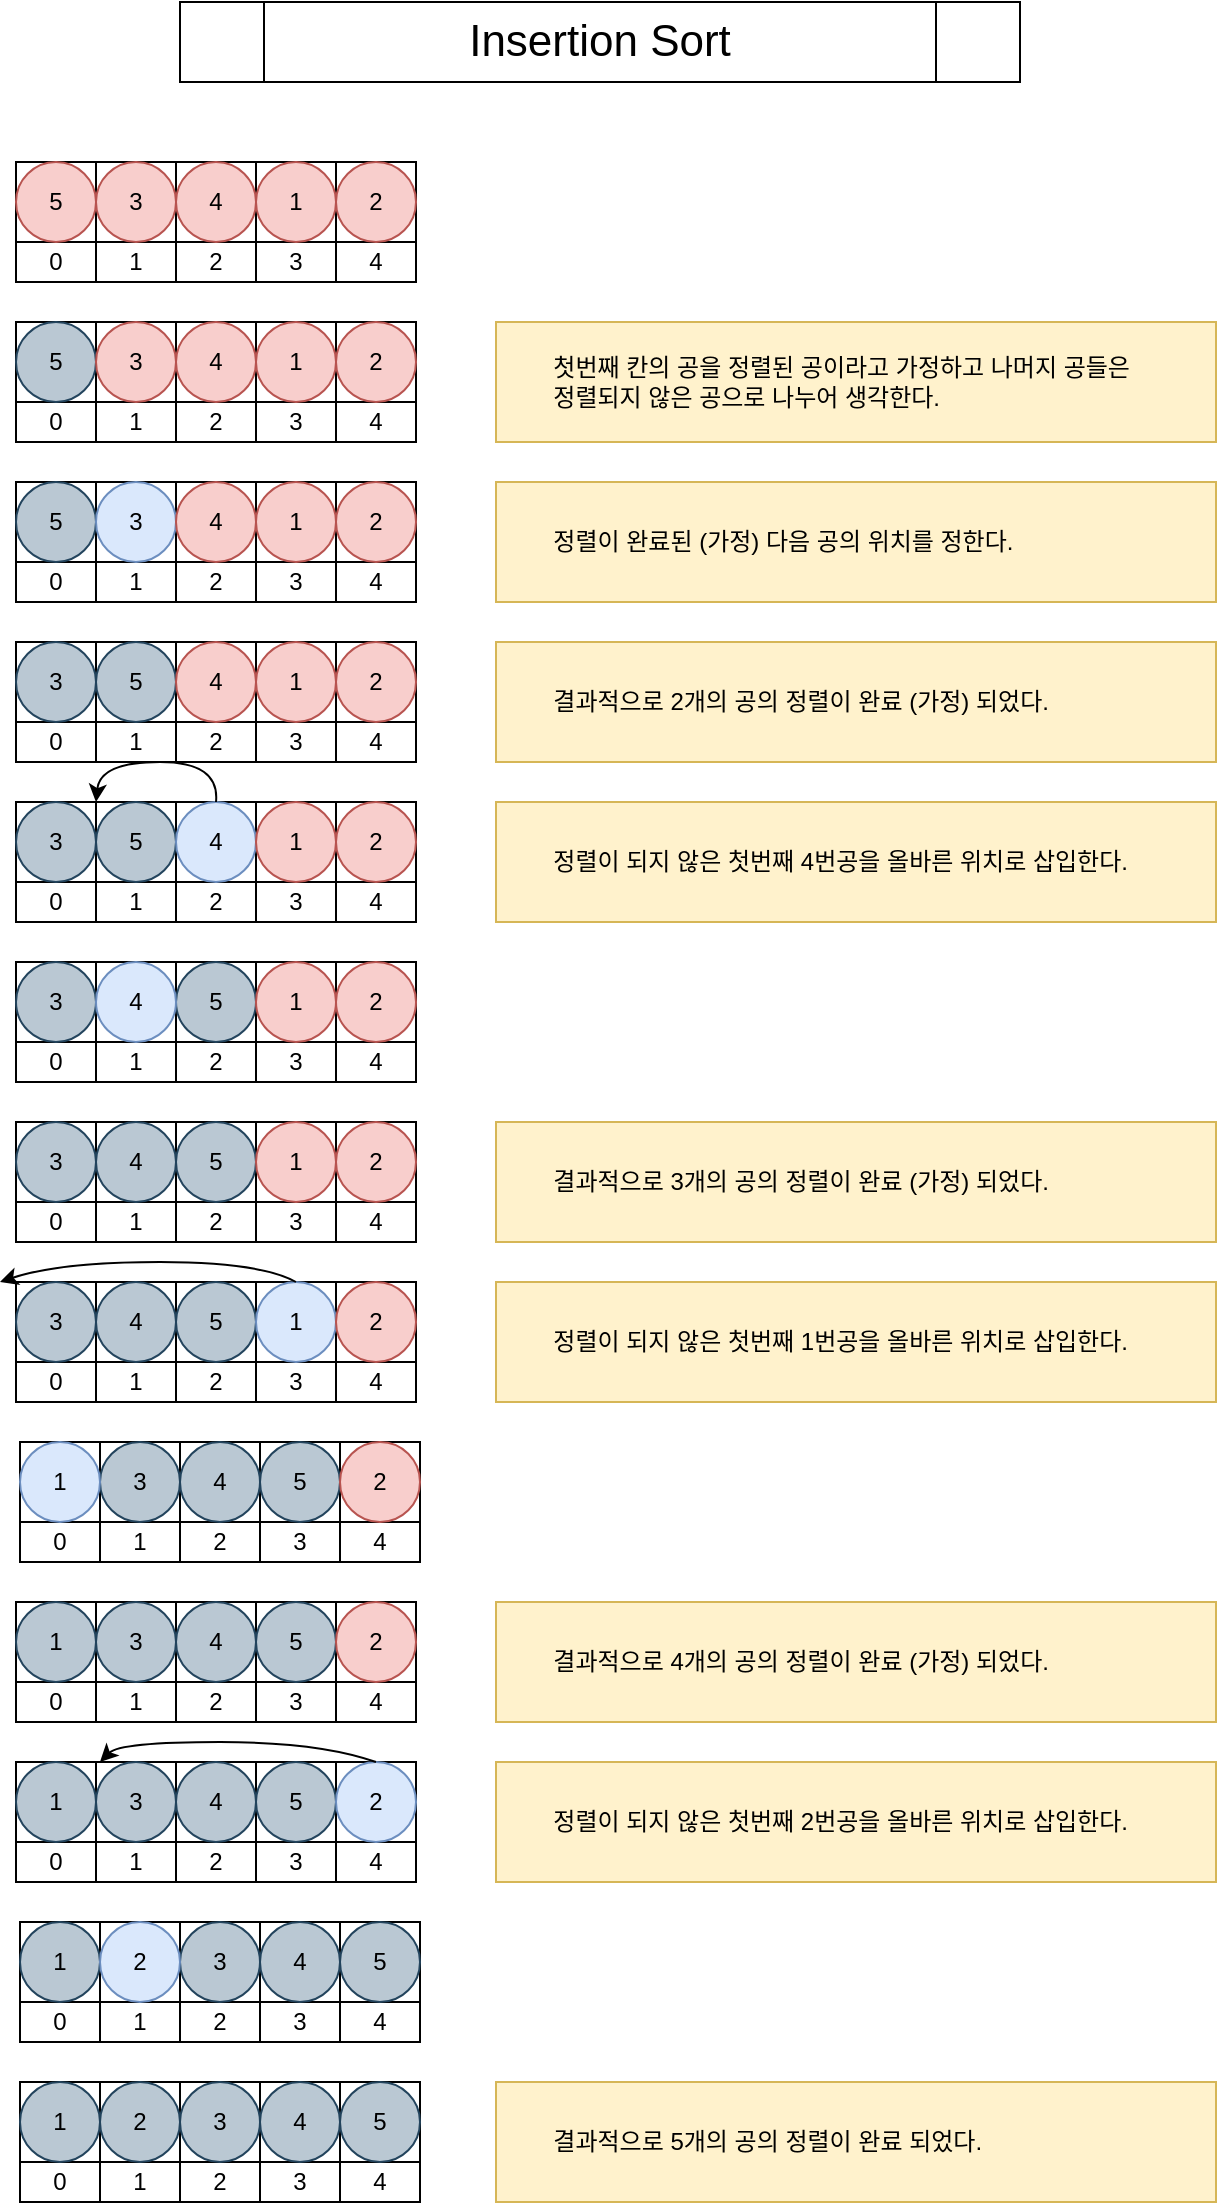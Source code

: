 <mxfile version="19.0.3" type="device" pages="3"><diagram id="T04w-OqE81cgqVPPM14A" name="개념 설명"><mxGraphModel dx="656" dy="641" grid="1" gridSize="10" guides="1" tooltips="1" connect="1" arrows="1" fold="1" page="1" pageScale="1" pageWidth="827" pageHeight="1169" math="0" shadow="0"><root><mxCell id="0"/><mxCell id="1" parent="0"/><mxCell id="v_LZbNOu37mY8U1LxWKL-1" value="&lt;font style=&quot;font-size: 22px;&quot;&gt;Insertion Sort&lt;/font&gt;" style="shape=process;whiteSpace=wrap;html=1;backgroundOutline=1;" vertex="1" parent="1"><mxGeometry x="200" y="40" width="420" height="40" as="geometry"/></mxCell><mxCell id="v_LZbNOu37mY8U1LxWKL-2" value="0" style="group" vertex="1" connectable="0" parent="1"><mxGeometry x="118" y="120" width="200" height="60" as="geometry"/></mxCell><mxCell id="v_LZbNOu37mY8U1LxWKL-3" value="" style="rounded=0;whiteSpace=wrap;html=1;fontSize=22;" vertex="1" parent="v_LZbNOu37mY8U1LxWKL-2"><mxGeometry width="40" height="40" as="geometry"/></mxCell><mxCell id="v_LZbNOu37mY8U1LxWKL-4" value="" style="rounded=0;whiteSpace=wrap;html=1;fontSize=22;" vertex="1" parent="v_LZbNOu37mY8U1LxWKL-2"><mxGeometry x="160" width="40" height="40" as="geometry"/></mxCell><mxCell id="v_LZbNOu37mY8U1LxWKL-5" value="" style="rounded=0;whiteSpace=wrap;html=1;fontSize=22;" vertex="1" parent="v_LZbNOu37mY8U1LxWKL-2"><mxGeometry x="120" width="40" height="40" as="geometry"/></mxCell><mxCell id="v_LZbNOu37mY8U1LxWKL-6" value="" style="rounded=0;whiteSpace=wrap;html=1;fontSize=22;" vertex="1" parent="v_LZbNOu37mY8U1LxWKL-2"><mxGeometry x="80" width="40" height="40" as="geometry"/></mxCell><mxCell id="v_LZbNOu37mY8U1LxWKL-7" value="" style="rounded=0;whiteSpace=wrap;html=1;fontSize=22;" vertex="1" parent="v_LZbNOu37mY8U1LxWKL-2"><mxGeometry x="40" width="40" height="40" as="geometry"/></mxCell><mxCell id="v_LZbNOu37mY8U1LxWKL-8" value="0" style="rounded=0;whiteSpace=wrap;html=1;fontSize=12;" vertex="1" parent="v_LZbNOu37mY8U1LxWKL-2"><mxGeometry y="40" width="40" height="20" as="geometry"/></mxCell><mxCell id="v_LZbNOu37mY8U1LxWKL-9" value="1" style="rounded=0;whiteSpace=wrap;html=1;fontSize=12;" vertex="1" parent="v_LZbNOu37mY8U1LxWKL-2"><mxGeometry x="40" y="40" width="40" height="20" as="geometry"/></mxCell><mxCell id="v_LZbNOu37mY8U1LxWKL-10" value="2" style="rounded=0;whiteSpace=wrap;html=1;fontSize=12;" vertex="1" parent="v_LZbNOu37mY8U1LxWKL-2"><mxGeometry x="80" y="40" width="40" height="20" as="geometry"/></mxCell><mxCell id="v_LZbNOu37mY8U1LxWKL-11" value="3" style="rounded=0;whiteSpace=wrap;html=1;fontSize=12;" vertex="1" parent="v_LZbNOu37mY8U1LxWKL-2"><mxGeometry x="120" y="40" width="40" height="20" as="geometry"/></mxCell><mxCell id="v_LZbNOu37mY8U1LxWKL-12" value="4" style="rounded=0;whiteSpace=wrap;html=1;fontSize=12;" vertex="1" parent="v_LZbNOu37mY8U1LxWKL-2"><mxGeometry x="160" y="40" width="40" height="20" as="geometry"/></mxCell><mxCell id="v_LZbNOu37mY8U1LxWKL-13" value="5" style="ellipse;whiteSpace=wrap;html=1;aspect=fixed;fontSize=12;fillColor=#f8cecc;strokeColor=#b85450;" vertex="1" parent="v_LZbNOu37mY8U1LxWKL-2"><mxGeometry width="40" height="40" as="geometry"/></mxCell><mxCell id="v_LZbNOu37mY8U1LxWKL-14" value="3" style="ellipse;whiteSpace=wrap;html=1;aspect=fixed;fontSize=12;fillColor=#f8cecc;strokeColor=#b85450;" vertex="1" parent="v_LZbNOu37mY8U1LxWKL-2"><mxGeometry x="40" width="40" height="40" as="geometry"/></mxCell><mxCell id="v_LZbNOu37mY8U1LxWKL-15" value="4" style="ellipse;whiteSpace=wrap;html=1;aspect=fixed;fontSize=12;fillColor=#f8cecc;strokeColor=#b85450;" vertex="1" parent="v_LZbNOu37mY8U1LxWKL-2"><mxGeometry x="80" width="40" height="40" as="geometry"/></mxCell><mxCell id="v_LZbNOu37mY8U1LxWKL-16" value="1" style="ellipse;whiteSpace=wrap;html=1;aspect=fixed;fontSize=12;fillColor=#f8cecc;strokeColor=#b85450;" vertex="1" parent="v_LZbNOu37mY8U1LxWKL-2"><mxGeometry x="120" width="40" height="40" as="geometry"/></mxCell><mxCell id="v_LZbNOu37mY8U1LxWKL-17" value="2" style="ellipse;whiteSpace=wrap;html=1;aspect=fixed;fontSize=12;fillColor=#f8cecc;strokeColor=#b85450;" vertex="1" parent="v_LZbNOu37mY8U1LxWKL-2"><mxGeometry x="160" width="40" height="40" as="geometry"/></mxCell><mxCell id="v_LZbNOu37mY8U1LxWKL-18" value="0" style="group" vertex="1" connectable="0" parent="1"><mxGeometry x="118" y="200" width="200" height="60" as="geometry"/></mxCell><mxCell id="v_LZbNOu37mY8U1LxWKL-19" value="" style="rounded=0;whiteSpace=wrap;html=1;fontSize=22;" vertex="1" parent="v_LZbNOu37mY8U1LxWKL-18"><mxGeometry width="40" height="40" as="geometry"/></mxCell><mxCell id="v_LZbNOu37mY8U1LxWKL-20" value="" style="rounded=0;whiteSpace=wrap;html=1;fontSize=22;" vertex="1" parent="v_LZbNOu37mY8U1LxWKL-18"><mxGeometry x="160" width="40" height="40" as="geometry"/></mxCell><mxCell id="v_LZbNOu37mY8U1LxWKL-21" value="" style="rounded=0;whiteSpace=wrap;html=1;fontSize=22;" vertex="1" parent="v_LZbNOu37mY8U1LxWKL-18"><mxGeometry x="120" width="40" height="40" as="geometry"/></mxCell><mxCell id="v_LZbNOu37mY8U1LxWKL-22" value="" style="rounded=0;whiteSpace=wrap;html=1;fontSize=22;" vertex="1" parent="v_LZbNOu37mY8U1LxWKL-18"><mxGeometry x="80" width="40" height="40" as="geometry"/></mxCell><mxCell id="v_LZbNOu37mY8U1LxWKL-23" value="" style="rounded=0;whiteSpace=wrap;html=1;fontSize=22;" vertex="1" parent="v_LZbNOu37mY8U1LxWKL-18"><mxGeometry x="40" width="40" height="40" as="geometry"/></mxCell><mxCell id="v_LZbNOu37mY8U1LxWKL-24" value="0" style="rounded=0;whiteSpace=wrap;html=1;fontSize=12;" vertex="1" parent="v_LZbNOu37mY8U1LxWKL-18"><mxGeometry y="40" width="40" height="20" as="geometry"/></mxCell><mxCell id="v_LZbNOu37mY8U1LxWKL-25" value="1" style="rounded=0;whiteSpace=wrap;html=1;fontSize=12;" vertex="1" parent="v_LZbNOu37mY8U1LxWKL-18"><mxGeometry x="40" y="40" width="40" height="20" as="geometry"/></mxCell><mxCell id="v_LZbNOu37mY8U1LxWKL-26" value="2" style="rounded=0;whiteSpace=wrap;html=1;fontSize=12;" vertex="1" parent="v_LZbNOu37mY8U1LxWKL-18"><mxGeometry x="80" y="40" width="40" height="20" as="geometry"/></mxCell><mxCell id="v_LZbNOu37mY8U1LxWKL-27" value="3" style="rounded=0;whiteSpace=wrap;html=1;fontSize=12;" vertex="1" parent="v_LZbNOu37mY8U1LxWKL-18"><mxGeometry x="120" y="40" width="40" height="20" as="geometry"/></mxCell><mxCell id="v_LZbNOu37mY8U1LxWKL-28" value="4" style="rounded=0;whiteSpace=wrap;html=1;fontSize=12;" vertex="1" parent="v_LZbNOu37mY8U1LxWKL-18"><mxGeometry x="160" y="40" width="40" height="20" as="geometry"/></mxCell><mxCell id="v_LZbNOu37mY8U1LxWKL-29" value="5" style="ellipse;whiteSpace=wrap;html=1;aspect=fixed;fontSize=12;fillColor=#bac8d3;strokeColor=#23445d;" vertex="1" parent="v_LZbNOu37mY8U1LxWKL-18"><mxGeometry width="40" height="40" as="geometry"/></mxCell><mxCell id="v_LZbNOu37mY8U1LxWKL-30" value="3" style="ellipse;whiteSpace=wrap;html=1;aspect=fixed;fontSize=12;fillColor=#f8cecc;strokeColor=#b85450;" vertex="1" parent="v_LZbNOu37mY8U1LxWKL-18"><mxGeometry x="40" width="40" height="40" as="geometry"/></mxCell><mxCell id="v_LZbNOu37mY8U1LxWKL-31" value="4" style="ellipse;whiteSpace=wrap;html=1;aspect=fixed;fontSize=12;fillColor=#f8cecc;strokeColor=#b85450;" vertex="1" parent="v_LZbNOu37mY8U1LxWKL-18"><mxGeometry x="80" width="40" height="40" as="geometry"/></mxCell><mxCell id="v_LZbNOu37mY8U1LxWKL-32" value="1" style="ellipse;whiteSpace=wrap;html=1;aspect=fixed;fontSize=12;fillColor=#f8cecc;strokeColor=#b85450;" vertex="1" parent="v_LZbNOu37mY8U1LxWKL-18"><mxGeometry x="120" width="40" height="40" as="geometry"/></mxCell><mxCell id="v_LZbNOu37mY8U1LxWKL-33" value="2" style="ellipse;whiteSpace=wrap;html=1;aspect=fixed;fontSize=12;fillColor=#f8cecc;strokeColor=#b85450;" vertex="1" parent="v_LZbNOu37mY8U1LxWKL-18"><mxGeometry x="160" width="40" height="40" as="geometry"/></mxCell><mxCell id="v_LZbNOu37mY8U1LxWKL-34" value="&lt;div style=&quot;text-align: justify;&quot;&gt;&lt;span style=&quot;background-color: initial; white-space: pre;&quot;&gt;&#9;&lt;/span&gt;첫번째 칸의 공을 정렬된 공이라고 가정하고 나머지 공들은&lt;/div&gt;&lt;div style=&quot;text-align: justify;&quot;&gt;&lt;span style=&quot;white-space: pre;&quot;&gt;&#9;&lt;/span&gt;정렬되지 않은 공으로 나누어 생각한다.&amp;nbsp;&lt;br&gt;&lt;/div&gt;" style="rounded=0;whiteSpace=wrap;html=1;fillColor=#fff2cc;strokeColor=#d6b656;align=left;" vertex="1" parent="1"><mxGeometry x="358" y="200" width="360" height="60" as="geometry"/></mxCell><mxCell id="v_LZbNOu37mY8U1LxWKL-35" value="0" style="group" vertex="1" connectable="0" parent="1"><mxGeometry x="118" y="280" width="200" height="60" as="geometry"/></mxCell><mxCell id="v_LZbNOu37mY8U1LxWKL-36" value="" style="rounded=0;whiteSpace=wrap;html=1;fontSize=22;" vertex="1" parent="v_LZbNOu37mY8U1LxWKL-35"><mxGeometry width="40" height="40" as="geometry"/></mxCell><mxCell id="v_LZbNOu37mY8U1LxWKL-37" value="" style="rounded=0;whiteSpace=wrap;html=1;fontSize=22;" vertex="1" parent="v_LZbNOu37mY8U1LxWKL-35"><mxGeometry x="160" width="40" height="40" as="geometry"/></mxCell><mxCell id="v_LZbNOu37mY8U1LxWKL-38" value="" style="rounded=0;whiteSpace=wrap;html=1;fontSize=22;" vertex="1" parent="v_LZbNOu37mY8U1LxWKL-35"><mxGeometry x="120" width="40" height="40" as="geometry"/></mxCell><mxCell id="v_LZbNOu37mY8U1LxWKL-39" value="" style="rounded=0;whiteSpace=wrap;html=1;fontSize=22;" vertex="1" parent="v_LZbNOu37mY8U1LxWKL-35"><mxGeometry x="80" width="40" height="40" as="geometry"/></mxCell><mxCell id="v_LZbNOu37mY8U1LxWKL-40" value="" style="rounded=0;whiteSpace=wrap;html=1;fontSize=22;" vertex="1" parent="v_LZbNOu37mY8U1LxWKL-35"><mxGeometry x="40" width="40" height="40" as="geometry"/></mxCell><mxCell id="v_LZbNOu37mY8U1LxWKL-41" value="0" style="rounded=0;whiteSpace=wrap;html=1;fontSize=12;" vertex="1" parent="v_LZbNOu37mY8U1LxWKL-35"><mxGeometry y="40" width="40" height="20" as="geometry"/></mxCell><mxCell id="v_LZbNOu37mY8U1LxWKL-42" value="1" style="rounded=0;whiteSpace=wrap;html=1;fontSize=12;" vertex="1" parent="v_LZbNOu37mY8U1LxWKL-35"><mxGeometry x="40" y="40" width="40" height="20" as="geometry"/></mxCell><mxCell id="v_LZbNOu37mY8U1LxWKL-43" value="2" style="rounded=0;whiteSpace=wrap;html=1;fontSize=12;" vertex="1" parent="v_LZbNOu37mY8U1LxWKL-35"><mxGeometry x="80" y="40" width="40" height="20" as="geometry"/></mxCell><mxCell id="v_LZbNOu37mY8U1LxWKL-44" value="3" style="rounded=0;whiteSpace=wrap;html=1;fontSize=12;" vertex="1" parent="v_LZbNOu37mY8U1LxWKL-35"><mxGeometry x="120" y="40" width="40" height="20" as="geometry"/></mxCell><mxCell id="v_LZbNOu37mY8U1LxWKL-45" value="4" style="rounded=0;whiteSpace=wrap;html=1;fontSize=12;" vertex="1" parent="v_LZbNOu37mY8U1LxWKL-35"><mxGeometry x="160" y="40" width="40" height="20" as="geometry"/></mxCell><mxCell id="v_LZbNOu37mY8U1LxWKL-46" value="5" style="ellipse;whiteSpace=wrap;html=1;aspect=fixed;fontSize=12;fillColor=#bac8d3;strokeColor=#23445d;" vertex="1" parent="v_LZbNOu37mY8U1LxWKL-35"><mxGeometry width="40" height="40" as="geometry"/></mxCell><mxCell id="v_LZbNOu37mY8U1LxWKL-47" value="3" style="ellipse;whiteSpace=wrap;html=1;aspect=fixed;fontSize=12;fillColor=#dae8fc;strokeColor=#6c8ebf;" vertex="1" parent="v_LZbNOu37mY8U1LxWKL-35"><mxGeometry x="40" width="40" height="40" as="geometry"/></mxCell><mxCell id="v_LZbNOu37mY8U1LxWKL-48" value="4" style="ellipse;whiteSpace=wrap;html=1;aspect=fixed;fontSize=12;fillColor=#f8cecc;strokeColor=#b85450;" vertex="1" parent="v_LZbNOu37mY8U1LxWKL-35"><mxGeometry x="80" width="40" height="40" as="geometry"/></mxCell><mxCell id="v_LZbNOu37mY8U1LxWKL-49" value="1" style="ellipse;whiteSpace=wrap;html=1;aspect=fixed;fontSize=12;fillColor=#f8cecc;strokeColor=#b85450;" vertex="1" parent="v_LZbNOu37mY8U1LxWKL-35"><mxGeometry x="120" width="40" height="40" as="geometry"/></mxCell><mxCell id="v_LZbNOu37mY8U1LxWKL-50" value="2" style="ellipse;whiteSpace=wrap;html=1;aspect=fixed;fontSize=12;fillColor=#f8cecc;strokeColor=#b85450;" vertex="1" parent="v_LZbNOu37mY8U1LxWKL-35"><mxGeometry x="160" width="40" height="40" as="geometry"/></mxCell><mxCell id="v_LZbNOu37mY8U1LxWKL-51" value="&lt;div style=&quot;text-align: justify;&quot;&gt;&lt;span style=&quot;background-color: initial; white-space: pre;&quot;&gt;&#9;&lt;/span&gt;정렬이 완료된 (가정) 다음 공의 위치를 정한다.&amp;nbsp;&lt;/div&gt;" style="rounded=0;whiteSpace=wrap;html=1;fillColor=#fff2cc;strokeColor=#d6b656;align=left;" vertex="1" parent="1"><mxGeometry x="358" y="280" width="360" height="60" as="geometry"/></mxCell><mxCell id="v_LZbNOu37mY8U1LxWKL-52" value="0" style="group" vertex="1" connectable="0" parent="1"><mxGeometry x="118" y="360" width="200" height="60" as="geometry"/></mxCell><mxCell id="v_LZbNOu37mY8U1LxWKL-53" value="" style="rounded=0;whiteSpace=wrap;html=1;fontSize=22;" vertex="1" parent="v_LZbNOu37mY8U1LxWKL-52"><mxGeometry width="40" height="40" as="geometry"/></mxCell><mxCell id="v_LZbNOu37mY8U1LxWKL-54" value="" style="rounded=0;whiteSpace=wrap;html=1;fontSize=22;" vertex="1" parent="v_LZbNOu37mY8U1LxWKL-52"><mxGeometry x="160" width="40" height="40" as="geometry"/></mxCell><mxCell id="v_LZbNOu37mY8U1LxWKL-55" value="" style="rounded=0;whiteSpace=wrap;html=1;fontSize=22;" vertex="1" parent="v_LZbNOu37mY8U1LxWKL-52"><mxGeometry x="120" width="40" height="40" as="geometry"/></mxCell><mxCell id="v_LZbNOu37mY8U1LxWKL-56" value="" style="rounded=0;whiteSpace=wrap;html=1;fontSize=22;" vertex="1" parent="v_LZbNOu37mY8U1LxWKL-52"><mxGeometry x="80" width="40" height="40" as="geometry"/></mxCell><mxCell id="v_LZbNOu37mY8U1LxWKL-57" value="" style="rounded=0;whiteSpace=wrap;html=1;fontSize=22;" vertex="1" parent="v_LZbNOu37mY8U1LxWKL-52"><mxGeometry x="40" width="40" height="40" as="geometry"/></mxCell><mxCell id="v_LZbNOu37mY8U1LxWKL-58" value="0" style="rounded=0;whiteSpace=wrap;html=1;fontSize=12;" vertex="1" parent="v_LZbNOu37mY8U1LxWKL-52"><mxGeometry y="40" width="40" height="20" as="geometry"/></mxCell><mxCell id="v_LZbNOu37mY8U1LxWKL-59" value="1" style="rounded=0;whiteSpace=wrap;html=1;fontSize=12;" vertex="1" parent="v_LZbNOu37mY8U1LxWKL-52"><mxGeometry x="40" y="40" width="40" height="20" as="geometry"/></mxCell><mxCell id="v_LZbNOu37mY8U1LxWKL-60" value="2" style="rounded=0;whiteSpace=wrap;html=1;fontSize=12;" vertex="1" parent="v_LZbNOu37mY8U1LxWKL-52"><mxGeometry x="80" y="40" width="40" height="20" as="geometry"/></mxCell><mxCell id="v_LZbNOu37mY8U1LxWKL-61" value="3" style="rounded=0;whiteSpace=wrap;html=1;fontSize=12;" vertex="1" parent="v_LZbNOu37mY8U1LxWKL-52"><mxGeometry x="120" y="40" width="40" height="20" as="geometry"/></mxCell><mxCell id="v_LZbNOu37mY8U1LxWKL-62" value="4" style="rounded=0;whiteSpace=wrap;html=1;fontSize=12;" vertex="1" parent="v_LZbNOu37mY8U1LxWKL-52"><mxGeometry x="160" y="40" width="40" height="20" as="geometry"/></mxCell><mxCell id="v_LZbNOu37mY8U1LxWKL-63" value="5" style="ellipse;whiteSpace=wrap;html=1;aspect=fixed;fontSize=12;fillColor=#bac8d3;strokeColor=#23445d;" vertex="1" parent="v_LZbNOu37mY8U1LxWKL-52"><mxGeometry x="40" width="40" height="40" as="geometry"/></mxCell><mxCell id="v_LZbNOu37mY8U1LxWKL-65" value="4" style="ellipse;whiteSpace=wrap;html=1;aspect=fixed;fontSize=12;fillColor=#f8cecc;strokeColor=#b85450;" vertex="1" parent="v_LZbNOu37mY8U1LxWKL-52"><mxGeometry x="80" width="40" height="40" as="geometry"/></mxCell><mxCell id="v_LZbNOu37mY8U1LxWKL-66" value="1" style="ellipse;whiteSpace=wrap;html=1;aspect=fixed;fontSize=12;fillColor=#f8cecc;strokeColor=#b85450;" vertex="1" parent="v_LZbNOu37mY8U1LxWKL-52"><mxGeometry x="120" width="40" height="40" as="geometry"/></mxCell><mxCell id="v_LZbNOu37mY8U1LxWKL-67" value="2" style="ellipse;whiteSpace=wrap;html=1;aspect=fixed;fontSize=12;fillColor=#f8cecc;strokeColor=#b85450;" vertex="1" parent="v_LZbNOu37mY8U1LxWKL-52"><mxGeometry x="160" width="40" height="40" as="geometry"/></mxCell><mxCell id="v_LZbNOu37mY8U1LxWKL-64" value="3" style="ellipse;whiteSpace=wrap;html=1;aspect=fixed;fontSize=12;fillColor=#bac8d3;strokeColor=#23445d;" vertex="1" parent="v_LZbNOu37mY8U1LxWKL-52"><mxGeometry width="40" height="40" as="geometry"/></mxCell><mxCell id="v_LZbNOu37mY8U1LxWKL-68" value="&lt;div style=&quot;text-align: justify;&quot;&gt;&lt;span style=&quot;white-space: pre;&quot;&gt;&#9;&lt;/span&gt;결과적으로 2개의 공의 정렬이 완료 (가정) 되었다.&amp;nbsp;&lt;br&gt;&lt;/div&gt;" style="rounded=0;whiteSpace=wrap;html=1;fillColor=#fff2cc;strokeColor=#d6b656;align=left;" vertex="1" parent="1"><mxGeometry x="358" y="360" width="360" height="60" as="geometry"/></mxCell><mxCell id="v_LZbNOu37mY8U1LxWKL-69" value="0" style="group;fillColor=#dae8fc;strokeColor=#6c8ebf;" vertex="1" connectable="0" parent="1"><mxGeometry x="118" y="440" width="200" height="60" as="geometry"/></mxCell><mxCell id="v_LZbNOu37mY8U1LxWKL-70" value="" style="rounded=0;whiteSpace=wrap;html=1;fontSize=22;" vertex="1" parent="v_LZbNOu37mY8U1LxWKL-69"><mxGeometry width="40" height="40" as="geometry"/></mxCell><mxCell id="v_LZbNOu37mY8U1LxWKL-71" value="" style="rounded=0;whiteSpace=wrap;html=1;fontSize=22;" vertex="1" parent="v_LZbNOu37mY8U1LxWKL-69"><mxGeometry x="160" width="40" height="40" as="geometry"/></mxCell><mxCell id="v_LZbNOu37mY8U1LxWKL-72" value="" style="rounded=0;whiteSpace=wrap;html=1;fontSize=22;" vertex="1" parent="v_LZbNOu37mY8U1LxWKL-69"><mxGeometry x="120" width="40" height="40" as="geometry"/></mxCell><mxCell id="v_LZbNOu37mY8U1LxWKL-73" value="" style="rounded=0;whiteSpace=wrap;html=1;fontSize=22;" vertex="1" parent="v_LZbNOu37mY8U1LxWKL-69"><mxGeometry x="80" width="40" height="40" as="geometry"/></mxCell><mxCell id="v_LZbNOu37mY8U1LxWKL-74" value="" style="rounded=0;whiteSpace=wrap;html=1;fontSize=22;" vertex="1" parent="v_LZbNOu37mY8U1LxWKL-69"><mxGeometry x="40" width="40" height="40" as="geometry"/></mxCell><mxCell id="v_LZbNOu37mY8U1LxWKL-75" value="0" style="rounded=0;whiteSpace=wrap;html=1;fontSize=12;" vertex="1" parent="v_LZbNOu37mY8U1LxWKL-69"><mxGeometry y="40" width="40" height="20" as="geometry"/></mxCell><mxCell id="v_LZbNOu37mY8U1LxWKL-76" value="1" style="rounded=0;whiteSpace=wrap;html=1;fontSize=12;" vertex="1" parent="v_LZbNOu37mY8U1LxWKL-69"><mxGeometry x="40" y="40" width="40" height="20" as="geometry"/></mxCell><mxCell id="v_LZbNOu37mY8U1LxWKL-77" value="2" style="rounded=0;whiteSpace=wrap;html=1;fontSize=12;" vertex="1" parent="v_LZbNOu37mY8U1LxWKL-69"><mxGeometry x="80" y="40" width="40" height="20" as="geometry"/></mxCell><mxCell id="v_LZbNOu37mY8U1LxWKL-78" value="3" style="rounded=0;whiteSpace=wrap;html=1;fontSize=12;" vertex="1" parent="v_LZbNOu37mY8U1LxWKL-69"><mxGeometry x="120" y="40" width="40" height="20" as="geometry"/></mxCell><mxCell id="v_LZbNOu37mY8U1LxWKL-79" value="4" style="rounded=0;whiteSpace=wrap;html=1;fontSize=12;" vertex="1" parent="v_LZbNOu37mY8U1LxWKL-69"><mxGeometry x="160" y="40" width="40" height="20" as="geometry"/></mxCell><mxCell id="v_LZbNOu37mY8U1LxWKL-80" value="5" style="ellipse;whiteSpace=wrap;html=1;aspect=fixed;fontSize=12;fillColor=#bac8d3;strokeColor=#23445d;" vertex="1" parent="v_LZbNOu37mY8U1LxWKL-69"><mxGeometry x="40" width="40" height="40" as="geometry"/></mxCell><mxCell id="v_LZbNOu37mY8U1LxWKL-81" value="4" style="ellipse;whiteSpace=wrap;html=1;aspect=fixed;fontSize=12;fillColor=#dae8fc;strokeColor=#6c8ebf;" vertex="1" parent="v_LZbNOu37mY8U1LxWKL-69"><mxGeometry x="80" width="40" height="40" as="geometry"/></mxCell><mxCell id="v_LZbNOu37mY8U1LxWKL-82" value="1" style="ellipse;whiteSpace=wrap;html=1;aspect=fixed;fontSize=12;fillColor=#f8cecc;strokeColor=#b85450;" vertex="1" parent="v_LZbNOu37mY8U1LxWKL-69"><mxGeometry x="120" width="40" height="40" as="geometry"/></mxCell><mxCell id="v_LZbNOu37mY8U1LxWKL-83" value="2" style="ellipse;whiteSpace=wrap;html=1;aspect=fixed;fontSize=12;fillColor=#f8cecc;strokeColor=#b85450;" vertex="1" parent="v_LZbNOu37mY8U1LxWKL-69"><mxGeometry x="160" width="40" height="40" as="geometry"/></mxCell><mxCell id="v_LZbNOu37mY8U1LxWKL-84" value="3" style="ellipse;whiteSpace=wrap;html=1;aspect=fixed;fontSize=12;fillColor=#bac8d3;strokeColor=#23445d;" vertex="1" parent="v_LZbNOu37mY8U1LxWKL-69"><mxGeometry width="40" height="40" as="geometry"/></mxCell><mxCell id="v_LZbNOu37mY8U1LxWKL-86" value="" style="curved=1;endArrow=classic;html=1;rounded=0;exitX=0.5;exitY=0;exitDx=0;exitDy=0;entryX=0;entryY=0;entryDx=0;entryDy=0;" edge="1" parent="v_LZbNOu37mY8U1LxWKL-69" source="v_LZbNOu37mY8U1LxWKL-81" target="v_LZbNOu37mY8U1LxWKL-74"><mxGeometry width="50" height="50" relative="1" as="geometry"><mxPoint x="152" y="-80" as="sourcePoint"/><mxPoint x="202" y="-130" as="targetPoint"/><Array as="points"><mxPoint x="102" y="-20"/><mxPoint x="42" y="-20"/></Array></mxGeometry></mxCell><mxCell id="v_LZbNOu37mY8U1LxWKL-85" value="&lt;div style=&quot;text-align: justify;&quot;&gt;&lt;span style=&quot;white-space: pre;&quot;&gt;&#9;&lt;/span&gt;정렬이 되지 않은 첫번째 4번공을 올바른 위치로 삽입한다.&amp;nbsp;&lt;br&gt;&lt;/div&gt;" style="rounded=0;whiteSpace=wrap;html=1;fillColor=#fff2cc;strokeColor=#d6b656;align=left;" vertex="1" parent="1"><mxGeometry x="358" y="440" width="360" height="60" as="geometry"/></mxCell><mxCell id="v_LZbNOu37mY8U1LxWKL-87" value="0" style="group;fillColor=#dae8fc;strokeColor=#6c8ebf;" vertex="1" connectable="0" parent="1"><mxGeometry x="118" y="520" width="200" height="60" as="geometry"/></mxCell><mxCell id="v_LZbNOu37mY8U1LxWKL-88" value="" style="rounded=0;whiteSpace=wrap;html=1;fontSize=22;" vertex="1" parent="v_LZbNOu37mY8U1LxWKL-87"><mxGeometry width="40" height="40" as="geometry"/></mxCell><mxCell id="v_LZbNOu37mY8U1LxWKL-89" value="" style="rounded=0;whiteSpace=wrap;html=1;fontSize=22;" vertex="1" parent="v_LZbNOu37mY8U1LxWKL-87"><mxGeometry x="160" width="40" height="40" as="geometry"/></mxCell><mxCell id="v_LZbNOu37mY8U1LxWKL-90" value="" style="rounded=0;whiteSpace=wrap;html=1;fontSize=22;" vertex="1" parent="v_LZbNOu37mY8U1LxWKL-87"><mxGeometry x="120" width="40" height="40" as="geometry"/></mxCell><mxCell id="v_LZbNOu37mY8U1LxWKL-91" value="" style="rounded=0;whiteSpace=wrap;html=1;fontSize=22;" vertex="1" parent="v_LZbNOu37mY8U1LxWKL-87"><mxGeometry x="80" width="40" height="40" as="geometry"/></mxCell><mxCell id="v_LZbNOu37mY8U1LxWKL-92" value="" style="rounded=0;whiteSpace=wrap;html=1;fontSize=22;" vertex="1" parent="v_LZbNOu37mY8U1LxWKL-87"><mxGeometry x="40" width="40" height="40" as="geometry"/></mxCell><mxCell id="v_LZbNOu37mY8U1LxWKL-93" value="0" style="rounded=0;whiteSpace=wrap;html=1;fontSize=12;" vertex="1" parent="v_LZbNOu37mY8U1LxWKL-87"><mxGeometry y="40" width="40" height="20" as="geometry"/></mxCell><mxCell id="v_LZbNOu37mY8U1LxWKL-94" value="1" style="rounded=0;whiteSpace=wrap;html=1;fontSize=12;" vertex="1" parent="v_LZbNOu37mY8U1LxWKL-87"><mxGeometry x="40" y="40" width="40" height="20" as="geometry"/></mxCell><mxCell id="v_LZbNOu37mY8U1LxWKL-95" value="2" style="rounded=0;whiteSpace=wrap;html=1;fontSize=12;" vertex="1" parent="v_LZbNOu37mY8U1LxWKL-87"><mxGeometry x="80" y="40" width="40" height="20" as="geometry"/></mxCell><mxCell id="v_LZbNOu37mY8U1LxWKL-96" value="3" style="rounded=0;whiteSpace=wrap;html=1;fontSize=12;" vertex="1" parent="v_LZbNOu37mY8U1LxWKL-87"><mxGeometry x="120" y="40" width="40" height="20" as="geometry"/></mxCell><mxCell id="v_LZbNOu37mY8U1LxWKL-97" value="4" style="rounded=0;whiteSpace=wrap;html=1;fontSize=12;" vertex="1" parent="v_LZbNOu37mY8U1LxWKL-87"><mxGeometry x="160" y="40" width="40" height="20" as="geometry"/></mxCell><mxCell id="v_LZbNOu37mY8U1LxWKL-98" value="5" style="ellipse;whiteSpace=wrap;html=1;aspect=fixed;fontSize=12;fillColor=#bac8d3;strokeColor=#23445d;" vertex="1" parent="v_LZbNOu37mY8U1LxWKL-87"><mxGeometry x="80" width="40" height="40" as="geometry"/></mxCell><mxCell id="v_LZbNOu37mY8U1LxWKL-100" value="1" style="ellipse;whiteSpace=wrap;html=1;aspect=fixed;fontSize=12;fillColor=#f8cecc;strokeColor=#b85450;" vertex="1" parent="v_LZbNOu37mY8U1LxWKL-87"><mxGeometry x="120" width="40" height="40" as="geometry"/></mxCell><mxCell id="v_LZbNOu37mY8U1LxWKL-101" value="2" style="ellipse;whiteSpace=wrap;html=1;aspect=fixed;fontSize=12;fillColor=#f8cecc;strokeColor=#b85450;" vertex="1" parent="v_LZbNOu37mY8U1LxWKL-87"><mxGeometry x="160" width="40" height="40" as="geometry"/></mxCell><mxCell id="v_LZbNOu37mY8U1LxWKL-102" value="3" style="ellipse;whiteSpace=wrap;html=1;aspect=fixed;fontSize=12;fillColor=#bac8d3;strokeColor=#23445d;" vertex="1" parent="v_LZbNOu37mY8U1LxWKL-87"><mxGeometry width="40" height="40" as="geometry"/></mxCell><mxCell id="v_LZbNOu37mY8U1LxWKL-99" value="4" style="ellipse;whiteSpace=wrap;html=1;aspect=fixed;fontSize=12;fillColor=#dae8fc;strokeColor=#6c8ebf;" vertex="1" parent="v_LZbNOu37mY8U1LxWKL-87"><mxGeometry x="40" width="40" height="40" as="geometry"/></mxCell><mxCell id="v_LZbNOu37mY8U1LxWKL-104" value="0" style="group;fillColor=#dae8fc;strokeColor=#6c8ebf;" vertex="1" connectable="0" parent="1"><mxGeometry x="118" y="600" width="200" height="60" as="geometry"/></mxCell><mxCell id="v_LZbNOu37mY8U1LxWKL-105" value="" style="rounded=0;whiteSpace=wrap;html=1;fontSize=22;" vertex="1" parent="v_LZbNOu37mY8U1LxWKL-104"><mxGeometry width="40" height="40" as="geometry"/></mxCell><mxCell id="v_LZbNOu37mY8U1LxWKL-106" value="" style="rounded=0;whiteSpace=wrap;html=1;fontSize=22;" vertex="1" parent="v_LZbNOu37mY8U1LxWKL-104"><mxGeometry x="160" width="40" height="40" as="geometry"/></mxCell><mxCell id="v_LZbNOu37mY8U1LxWKL-107" value="" style="rounded=0;whiteSpace=wrap;html=1;fontSize=22;" vertex="1" parent="v_LZbNOu37mY8U1LxWKL-104"><mxGeometry x="120" width="40" height="40" as="geometry"/></mxCell><mxCell id="v_LZbNOu37mY8U1LxWKL-108" value="" style="rounded=0;whiteSpace=wrap;html=1;fontSize=22;" vertex="1" parent="v_LZbNOu37mY8U1LxWKL-104"><mxGeometry x="80" width="40" height="40" as="geometry"/></mxCell><mxCell id="v_LZbNOu37mY8U1LxWKL-109" value="" style="rounded=0;whiteSpace=wrap;html=1;fontSize=22;" vertex="1" parent="v_LZbNOu37mY8U1LxWKL-104"><mxGeometry x="40" width="40" height="40" as="geometry"/></mxCell><mxCell id="v_LZbNOu37mY8U1LxWKL-110" value="0" style="rounded=0;whiteSpace=wrap;html=1;fontSize=12;" vertex="1" parent="v_LZbNOu37mY8U1LxWKL-104"><mxGeometry y="40" width="40" height="20" as="geometry"/></mxCell><mxCell id="v_LZbNOu37mY8U1LxWKL-111" value="1" style="rounded=0;whiteSpace=wrap;html=1;fontSize=12;" vertex="1" parent="v_LZbNOu37mY8U1LxWKL-104"><mxGeometry x="40" y="40" width="40" height="20" as="geometry"/></mxCell><mxCell id="v_LZbNOu37mY8U1LxWKL-112" value="2" style="rounded=0;whiteSpace=wrap;html=1;fontSize=12;" vertex="1" parent="v_LZbNOu37mY8U1LxWKL-104"><mxGeometry x="80" y="40" width="40" height="20" as="geometry"/></mxCell><mxCell id="v_LZbNOu37mY8U1LxWKL-113" value="3" style="rounded=0;whiteSpace=wrap;html=1;fontSize=12;" vertex="1" parent="v_LZbNOu37mY8U1LxWKL-104"><mxGeometry x="120" y="40" width="40" height="20" as="geometry"/></mxCell><mxCell id="v_LZbNOu37mY8U1LxWKL-114" value="4" style="rounded=0;whiteSpace=wrap;html=1;fontSize=12;" vertex="1" parent="v_LZbNOu37mY8U1LxWKL-104"><mxGeometry x="160" y="40" width="40" height="20" as="geometry"/></mxCell><mxCell id="v_LZbNOu37mY8U1LxWKL-115" value="5" style="ellipse;whiteSpace=wrap;html=1;aspect=fixed;fontSize=12;fillColor=#bac8d3;strokeColor=#23445d;" vertex="1" parent="v_LZbNOu37mY8U1LxWKL-104"><mxGeometry x="80" width="40" height="40" as="geometry"/></mxCell><mxCell id="v_LZbNOu37mY8U1LxWKL-116" value="1" style="ellipse;whiteSpace=wrap;html=1;aspect=fixed;fontSize=12;fillColor=#f8cecc;strokeColor=#b85450;" vertex="1" parent="v_LZbNOu37mY8U1LxWKL-104"><mxGeometry x="120" width="40" height="40" as="geometry"/></mxCell><mxCell id="v_LZbNOu37mY8U1LxWKL-117" value="2" style="ellipse;whiteSpace=wrap;html=1;aspect=fixed;fontSize=12;fillColor=#f8cecc;strokeColor=#b85450;" vertex="1" parent="v_LZbNOu37mY8U1LxWKL-104"><mxGeometry x="160" width="40" height="40" as="geometry"/></mxCell><mxCell id="v_LZbNOu37mY8U1LxWKL-118" value="3" style="ellipse;whiteSpace=wrap;html=1;aspect=fixed;fontSize=12;fillColor=#bac8d3;strokeColor=#23445d;" vertex="1" parent="v_LZbNOu37mY8U1LxWKL-104"><mxGeometry width="40" height="40" as="geometry"/></mxCell><mxCell id="v_LZbNOu37mY8U1LxWKL-119" value="4" style="ellipse;whiteSpace=wrap;html=1;aspect=fixed;fontSize=12;fillColor=#bac8d3;strokeColor=#23445d;" vertex="1" parent="v_LZbNOu37mY8U1LxWKL-104"><mxGeometry x="40" width="40" height="40" as="geometry"/></mxCell><mxCell id="v_LZbNOu37mY8U1LxWKL-120" value="&lt;div style=&quot;text-align: justify;&quot;&gt;&lt;span style=&quot;white-space: pre;&quot;&gt;&#9;&lt;/span&gt;결과적으로 3개의 공의 정렬이 완료 (가정) 되었다.&amp;nbsp;&lt;br&gt;&lt;/div&gt;" style="rounded=0;whiteSpace=wrap;html=1;fillColor=#fff2cc;strokeColor=#d6b656;align=left;" vertex="1" parent="1"><mxGeometry x="358" y="600" width="360" height="60" as="geometry"/></mxCell><mxCell id="v_LZbNOu37mY8U1LxWKL-121" value="&lt;div style=&quot;text-align: justify;&quot;&gt;&lt;span style=&quot;white-space: pre;&quot;&gt;&#9;&lt;/span&gt;정렬이 되지 않은 첫번째 1번공을 올바른 위치로 삽입한다.&amp;nbsp;&lt;br&gt;&lt;/div&gt;" style="rounded=0;whiteSpace=wrap;html=1;fillColor=#fff2cc;strokeColor=#d6b656;align=left;" vertex="1" parent="1"><mxGeometry x="358" y="680" width="360" height="60" as="geometry"/></mxCell><mxCell id="v_LZbNOu37mY8U1LxWKL-122" value="0" style="group;fillColor=#dae8fc;strokeColor=#6c8ebf;" vertex="1" connectable="0" parent="1"><mxGeometry x="118" y="680" width="200" height="60" as="geometry"/></mxCell><mxCell id="v_LZbNOu37mY8U1LxWKL-123" value="" style="rounded=0;whiteSpace=wrap;html=1;fontSize=22;" vertex="1" parent="v_LZbNOu37mY8U1LxWKL-122"><mxGeometry width="40" height="40" as="geometry"/></mxCell><mxCell id="v_LZbNOu37mY8U1LxWKL-124" value="" style="rounded=0;whiteSpace=wrap;html=1;fontSize=22;" vertex="1" parent="v_LZbNOu37mY8U1LxWKL-122"><mxGeometry x="160" width="40" height="40" as="geometry"/></mxCell><mxCell id="v_LZbNOu37mY8U1LxWKL-125" value="" style="rounded=0;whiteSpace=wrap;html=1;fontSize=22;" vertex="1" parent="v_LZbNOu37mY8U1LxWKL-122"><mxGeometry x="120" width="40" height="40" as="geometry"/></mxCell><mxCell id="v_LZbNOu37mY8U1LxWKL-126" value="" style="rounded=0;whiteSpace=wrap;html=1;fontSize=22;" vertex="1" parent="v_LZbNOu37mY8U1LxWKL-122"><mxGeometry x="80" width="40" height="40" as="geometry"/></mxCell><mxCell id="v_LZbNOu37mY8U1LxWKL-127" value="" style="rounded=0;whiteSpace=wrap;html=1;fontSize=22;" vertex="1" parent="v_LZbNOu37mY8U1LxWKL-122"><mxGeometry x="40" width="40" height="40" as="geometry"/></mxCell><mxCell id="v_LZbNOu37mY8U1LxWKL-128" value="0" style="rounded=0;whiteSpace=wrap;html=1;fontSize=12;" vertex="1" parent="v_LZbNOu37mY8U1LxWKL-122"><mxGeometry y="40" width="40" height="20" as="geometry"/></mxCell><mxCell id="v_LZbNOu37mY8U1LxWKL-129" value="1" style="rounded=0;whiteSpace=wrap;html=1;fontSize=12;" vertex="1" parent="v_LZbNOu37mY8U1LxWKL-122"><mxGeometry x="40" y="40" width="40" height="20" as="geometry"/></mxCell><mxCell id="v_LZbNOu37mY8U1LxWKL-130" value="2" style="rounded=0;whiteSpace=wrap;html=1;fontSize=12;" vertex="1" parent="v_LZbNOu37mY8U1LxWKL-122"><mxGeometry x="80" y="40" width="40" height="20" as="geometry"/></mxCell><mxCell id="v_LZbNOu37mY8U1LxWKL-131" value="3" style="rounded=0;whiteSpace=wrap;html=1;fontSize=12;" vertex="1" parent="v_LZbNOu37mY8U1LxWKL-122"><mxGeometry x="120" y="40" width="40" height="20" as="geometry"/></mxCell><mxCell id="v_LZbNOu37mY8U1LxWKL-132" value="4" style="rounded=0;whiteSpace=wrap;html=1;fontSize=12;" vertex="1" parent="v_LZbNOu37mY8U1LxWKL-122"><mxGeometry x="160" y="40" width="40" height="20" as="geometry"/></mxCell><mxCell id="v_LZbNOu37mY8U1LxWKL-133" value="5" style="ellipse;whiteSpace=wrap;html=1;aspect=fixed;fontSize=12;fillColor=#bac8d3;strokeColor=#23445d;" vertex="1" parent="v_LZbNOu37mY8U1LxWKL-122"><mxGeometry x="80" width="40" height="40" as="geometry"/></mxCell><mxCell id="v_LZbNOu37mY8U1LxWKL-134" value="1" style="ellipse;whiteSpace=wrap;html=1;aspect=fixed;fontSize=12;fillColor=#dae8fc;strokeColor=#6c8ebf;" vertex="1" parent="v_LZbNOu37mY8U1LxWKL-122"><mxGeometry x="120" width="40" height="40" as="geometry"/></mxCell><mxCell id="v_LZbNOu37mY8U1LxWKL-135" value="2" style="ellipse;whiteSpace=wrap;html=1;aspect=fixed;fontSize=12;fillColor=#f8cecc;strokeColor=#b85450;" vertex="1" parent="v_LZbNOu37mY8U1LxWKL-122"><mxGeometry x="160" width="40" height="40" as="geometry"/></mxCell><mxCell id="v_LZbNOu37mY8U1LxWKL-136" value="3" style="ellipse;whiteSpace=wrap;html=1;aspect=fixed;fontSize=12;fillColor=#bac8d3;strokeColor=#23445d;" vertex="1" parent="v_LZbNOu37mY8U1LxWKL-122"><mxGeometry width="40" height="40" as="geometry"/></mxCell><mxCell id="v_LZbNOu37mY8U1LxWKL-137" value="4" style="ellipse;whiteSpace=wrap;html=1;aspect=fixed;fontSize=12;fillColor=#bac8d3;strokeColor=#23445d;" vertex="1" parent="v_LZbNOu37mY8U1LxWKL-122"><mxGeometry x="40" width="40" height="40" as="geometry"/></mxCell><mxCell id="v_LZbNOu37mY8U1LxWKL-139" value="" style="curved=1;endArrow=classic;html=1;rounded=0;exitX=0.5;exitY=0;exitDx=0;exitDy=0;" edge="1" parent="1" source="v_LZbNOu37mY8U1LxWKL-134"><mxGeometry width="50" height="50" relative="1" as="geometry"><mxPoint x="270" y="600" as="sourcePoint"/><mxPoint x="110" y="680" as="targetPoint"/><Array as="points"><mxPoint x="240" y="670"/><mxPoint x="140" y="670"/></Array></mxGeometry></mxCell><mxCell id="v_LZbNOu37mY8U1LxWKL-140" value="0" style="group;fillColor=#dae8fc;strokeColor=#6c8ebf;" vertex="1" connectable="0" parent="1"><mxGeometry x="120" y="760" width="200" height="60" as="geometry"/></mxCell><mxCell id="v_LZbNOu37mY8U1LxWKL-141" value="" style="rounded=0;whiteSpace=wrap;html=1;fontSize=22;" vertex="1" parent="v_LZbNOu37mY8U1LxWKL-140"><mxGeometry width="40" height="40" as="geometry"/></mxCell><mxCell id="v_LZbNOu37mY8U1LxWKL-142" value="" style="rounded=0;whiteSpace=wrap;html=1;fontSize=22;" vertex="1" parent="v_LZbNOu37mY8U1LxWKL-140"><mxGeometry x="160" width="40" height="40" as="geometry"/></mxCell><mxCell id="v_LZbNOu37mY8U1LxWKL-143" value="" style="rounded=0;whiteSpace=wrap;html=1;fontSize=22;" vertex="1" parent="v_LZbNOu37mY8U1LxWKL-140"><mxGeometry x="120" width="40" height="40" as="geometry"/></mxCell><mxCell id="v_LZbNOu37mY8U1LxWKL-144" value="" style="rounded=0;whiteSpace=wrap;html=1;fontSize=22;" vertex="1" parent="v_LZbNOu37mY8U1LxWKL-140"><mxGeometry x="80" width="40" height="40" as="geometry"/></mxCell><mxCell id="v_LZbNOu37mY8U1LxWKL-145" value="" style="rounded=0;whiteSpace=wrap;html=1;fontSize=22;" vertex="1" parent="v_LZbNOu37mY8U1LxWKL-140"><mxGeometry x="40" width="40" height="40" as="geometry"/></mxCell><mxCell id="v_LZbNOu37mY8U1LxWKL-146" value="0" style="rounded=0;whiteSpace=wrap;html=1;fontSize=12;" vertex="1" parent="v_LZbNOu37mY8U1LxWKL-140"><mxGeometry y="40" width="40" height="20" as="geometry"/></mxCell><mxCell id="v_LZbNOu37mY8U1LxWKL-147" value="1" style="rounded=0;whiteSpace=wrap;html=1;fontSize=12;" vertex="1" parent="v_LZbNOu37mY8U1LxWKL-140"><mxGeometry x="40" y="40" width="40" height="20" as="geometry"/></mxCell><mxCell id="v_LZbNOu37mY8U1LxWKL-148" value="2" style="rounded=0;whiteSpace=wrap;html=1;fontSize=12;" vertex="1" parent="v_LZbNOu37mY8U1LxWKL-140"><mxGeometry x="80" y="40" width="40" height="20" as="geometry"/></mxCell><mxCell id="v_LZbNOu37mY8U1LxWKL-149" value="3" style="rounded=0;whiteSpace=wrap;html=1;fontSize=12;" vertex="1" parent="v_LZbNOu37mY8U1LxWKL-140"><mxGeometry x="120" y="40" width="40" height="20" as="geometry"/></mxCell><mxCell id="v_LZbNOu37mY8U1LxWKL-150" value="4" style="rounded=0;whiteSpace=wrap;html=1;fontSize=12;" vertex="1" parent="v_LZbNOu37mY8U1LxWKL-140"><mxGeometry x="160" y="40" width="40" height="20" as="geometry"/></mxCell><mxCell id="v_LZbNOu37mY8U1LxWKL-151" value="5" style="ellipse;whiteSpace=wrap;html=1;aspect=fixed;fontSize=12;fillColor=#bac8d3;strokeColor=#23445d;" vertex="1" parent="v_LZbNOu37mY8U1LxWKL-140"><mxGeometry x="120" width="40" height="40" as="geometry"/></mxCell><mxCell id="v_LZbNOu37mY8U1LxWKL-153" value="2" style="ellipse;whiteSpace=wrap;html=1;aspect=fixed;fontSize=12;fillColor=#f8cecc;strokeColor=#b85450;" vertex="1" parent="v_LZbNOu37mY8U1LxWKL-140"><mxGeometry x="160" width="40" height="40" as="geometry"/></mxCell><mxCell id="v_LZbNOu37mY8U1LxWKL-154" value="3" style="ellipse;whiteSpace=wrap;html=1;aspect=fixed;fontSize=12;fillColor=#bac8d3;strokeColor=#23445d;" vertex="1" parent="v_LZbNOu37mY8U1LxWKL-140"><mxGeometry x="40" width="40" height="40" as="geometry"/></mxCell><mxCell id="v_LZbNOu37mY8U1LxWKL-155" value="4" style="ellipse;whiteSpace=wrap;html=1;aspect=fixed;fontSize=12;fillColor=#bac8d3;strokeColor=#23445d;" vertex="1" parent="v_LZbNOu37mY8U1LxWKL-140"><mxGeometry x="80" width="40" height="40" as="geometry"/></mxCell><mxCell id="v_LZbNOu37mY8U1LxWKL-152" value="1" style="ellipse;whiteSpace=wrap;html=1;aspect=fixed;fontSize=12;fillColor=#dae8fc;strokeColor=#6c8ebf;" vertex="1" parent="v_LZbNOu37mY8U1LxWKL-140"><mxGeometry width="40" height="40" as="geometry"/></mxCell><mxCell id="v_LZbNOu37mY8U1LxWKL-157" value="0" style="group;fillColor=#dae8fc;strokeColor=#6c8ebf;" vertex="1" connectable="0" parent="1"><mxGeometry x="118" y="840" width="200" height="60" as="geometry"/></mxCell><mxCell id="v_LZbNOu37mY8U1LxWKL-158" value="" style="rounded=0;whiteSpace=wrap;html=1;fontSize=22;" vertex="1" parent="v_LZbNOu37mY8U1LxWKL-157"><mxGeometry width="40" height="40" as="geometry"/></mxCell><mxCell id="v_LZbNOu37mY8U1LxWKL-159" value="" style="rounded=0;whiteSpace=wrap;html=1;fontSize=22;" vertex="1" parent="v_LZbNOu37mY8U1LxWKL-157"><mxGeometry x="160" width="40" height="40" as="geometry"/></mxCell><mxCell id="v_LZbNOu37mY8U1LxWKL-160" value="" style="rounded=0;whiteSpace=wrap;html=1;fontSize=22;" vertex="1" parent="v_LZbNOu37mY8U1LxWKL-157"><mxGeometry x="120" width="40" height="40" as="geometry"/></mxCell><mxCell id="v_LZbNOu37mY8U1LxWKL-161" value="" style="rounded=0;whiteSpace=wrap;html=1;fontSize=22;" vertex="1" parent="v_LZbNOu37mY8U1LxWKL-157"><mxGeometry x="80" width="40" height="40" as="geometry"/></mxCell><mxCell id="v_LZbNOu37mY8U1LxWKL-162" value="" style="rounded=0;whiteSpace=wrap;html=1;fontSize=22;" vertex="1" parent="v_LZbNOu37mY8U1LxWKL-157"><mxGeometry x="40" width="40" height="40" as="geometry"/></mxCell><mxCell id="v_LZbNOu37mY8U1LxWKL-163" value="0" style="rounded=0;whiteSpace=wrap;html=1;fontSize=12;" vertex="1" parent="v_LZbNOu37mY8U1LxWKL-157"><mxGeometry y="40" width="40" height="20" as="geometry"/></mxCell><mxCell id="v_LZbNOu37mY8U1LxWKL-164" value="1" style="rounded=0;whiteSpace=wrap;html=1;fontSize=12;" vertex="1" parent="v_LZbNOu37mY8U1LxWKL-157"><mxGeometry x="40" y="40" width="40" height="20" as="geometry"/></mxCell><mxCell id="v_LZbNOu37mY8U1LxWKL-165" value="2" style="rounded=0;whiteSpace=wrap;html=1;fontSize=12;" vertex="1" parent="v_LZbNOu37mY8U1LxWKL-157"><mxGeometry x="80" y="40" width="40" height="20" as="geometry"/></mxCell><mxCell id="v_LZbNOu37mY8U1LxWKL-166" value="3" style="rounded=0;whiteSpace=wrap;html=1;fontSize=12;" vertex="1" parent="v_LZbNOu37mY8U1LxWKL-157"><mxGeometry x="120" y="40" width="40" height="20" as="geometry"/></mxCell><mxCell id="v_LZbNOu37mY8U1LxWKL-167" value="4" style="rounded=0;whiteSpace=wrap;html=1;fontSize=12;" vertex="1" parent="v_LZbNOu37mY8U1LxWKL-157"><mxGeometry x="160" y="40" width="40" height="20" as="geometry"/></mxCell><mxCell id="v_LZbNOu37mY8U1LxWKL-168" value="5" style="ellipse;whiteSpace=wrap;html=1;aspect=fixed;fontSize=12;fillColor=#bac8d3;strokeColor=#23445d;" vertex="1" parent="v_LZbNOu37mY8U1LxWKL-157"><mxGeometry x="120" width="40" height="40" as="geometry"/></mxCell><mxCell id="v_LZbNOu37mY8U1LxWKL-169" value="2" style="ellipse;whiteSpace=wrap;html=1;aspect=fixed;fontSize=12;fillColor=#f8cecc;strokeColor=#b85450;" vertex="1" parent="v_LZbNOu37mY8U1LxWKL-157"><mxGeometry x="160" width="40" height="40" as="geometry"/></mxCell><mxCell id="v_LZbNOu37mY8U1LxWKL-170" value="3" style="ellipse;whiteSpace=wrap;html=1;aspect=fixed;fontSize=12;fillColor=#bac8d3;strokeColor=#23445d;" vertex="1" parent="v_LZbNOu37mY8U1LxWKL-157"><mxGeometry x="40" width="40" height="40" as="geometry"/></mxCell><mxCell id="v_LZbNOu37mY8U1LxWKL-171" value="4" style="ellipse;whiteSpace=wrap;html=1;aspect=fixed;fontSize=12;fillColor=#bac8d3;strokeColor=#23445d;" vertex="1" parent="v_LZbNOu37mY8U1LxWKL-157"><mxGeometry x="80" width="40" height="40" as="geometry"/></mxCell><mxCell id="v_LZbNOu37mY8U1LxWKL-172" value="1" style="ellipse;whiteSpace=wrap;html=1;aspect=fixed;fontSize=12;fillColor=#bac8d3;strokeColor=#23445d;" vertex="1" parent="v_LZbNOu37mY8U1LxWKL-157"><mxGeometry width="40" height="40" as="geometry"/></mxCell><mxCell id="v_LZbNOu37mY8U1LxWKL-173" value="&lt;div style=&quot;text-align: justify;&quot;&gt;&lt;span style=&quot;white-space: pre;&quot;&gt;&#9;&lt;/span&gt;결과적으로 4개의 공의 정렬이 완료 (가정) 되었다.&amp;nbsp;&lt;br&gt;&lt;/div&gt;" style="rounded=0;whiteSpace=wrap;html=1;fillColor=#fff2cc;strokeColor=#d6b656;align=left;" vertex="1" parent="1"><mxGeometry x="358" y="840" width="360" height="60" as="geometry"/></mxCell><mxCell id="v_LZbNOu37mY8U1LxWKL-174" value="&lt;div style=&quot;text-align: justify;&quot;&gt;&lt;span style=&quot;white-space: pre;&quot;&gt;&#9;&lt;/span&gt;정렬이 되지 않은 첫번째 2번공을 올바른 위치로 삽입한다.&amp;nbsp;&lt;br&gt;&lt;/div&gt;" style="rounded=0;whiteSpace=wrap;html=1;fillColor=#fff2cc;strokeColor=#d6b656;align=left;" vertex="1" parent="1"><mxGeometry x="358" y="920" width="360" height="60" as="geometry"/></mxCell><mxCell id="v_LZbNOu37mY8U1LxWKL-175" value="0" style="group;fillColor=#dae8fc;strokeColor=#6c8ebf;" vertex="1" connectable="0" parent="1"><mxGeometry x="118" y="920" width="200" height="60" as="geometry"/></mxCell><mxCell id="v_LZbNOu37mY8U1LxWKL-176" value="" style="rounded=0;whiteSpace=wrap;html=1;fontSize=22;" vertex="1" parent="v_LZbNOu37mY8U1LxWKL-175"><mxGeometry width="40" height="40" as="geometry"/></mxCell><mxCell id="v_LZbNOu37mY8U1LxWKL-177" value="" style="rounded=0;whiteSpace=wrap;html=1;fontSize=22;" vertex="1" parent="v_LZbNOu37mY8U1LxWKL-175"><mxGeometry x="160" width="40" height="40" as="geometry"/></mxCell><mxCell id="v_LZbNOu37mY8U1LxWKL-178" value="" style="rounded=0;whiteSpace=wrap;html=1;fontSize=22;" vertex="1" parent="v_LZbNOu37mY8U1LxWKL-175"><mxGeometry x="120" width="40" height="40" as="geometry"/></mxCell><mxCell id="v_LZbNOu37mY8U1LxWKL-179" value="" style="rounded=0;whiteSpace=wrap;html=1;fontSize=22;" vertex="1" parent="v_LZbNOu37mY8U1LxWKL-175"><mxGeometry x="80" width="40" height="40" as="geometry"/></mxCell><mxCell id="v_LZbNOu37mY8U1LxWKL-180" value="" style="rounded=0;whiteSpace=wrap;html=1;fontSize=22;" vertex="1" parent="v_LZbNOu37mY8U1LxWKL-175"><mxGeometry x="40" width="40" height="40" as="geometry"/></mxCell><mxCell id="v_LZbNOu37mY8U1LxWKL-181" value="0" style="rounded=0;whiteSpace=wrap;html=1;fontSize=12;" vertex="1" parent="v_LZbNOu37mY8U1LxWKL-175"><mxGeometry y="40" width="40" height="20" as="geometry"/></mxCell><mxCell id="v_LZbNOu37mY8U1LxWKL-182" value="1" style="rounded=0;whiteSpace=wrap;html=1;fontSize=12;" vertex="1" parent="v_LZbNOu37mY8U1LxWKL-175"><mxGeometry x="40" y="40" width="40" height="20" as="geometry"/></mxCell><mxCell id="v_LZbNOu37mY8U1LxWKL-183" value="2" style="rounded=0;whiteSpace=wrap;html=1;fontSize=12;" vertex="1" parent="v_LZbNOu37mY8U1LxWKL-175"><mxGeometry x="80" y="40" width="40" height="20" as="geometry"/></mxCell><mxCell id="v_LZbNOu37mY8U1LxWKL-184" value="3" style="rounded=0;whiteSpace=wrap;html=1;fontSize=12;" vertex="1" parent="v_LZbNOu37mY8U1LxWKL-175"><mxGeometry x="120" y="40" width="40" height="20" as="geometry"/></mxCell><mxCell id="v_LZbNOu37mY8U1LxWKL-185" value="4" style="rounded=0;whiteSpace=wrap;html=1;fontSize=12;" vertex="1" parent="v_LZbNOu37mY8U1LxWKL-175"><mxGeometry x="160" y="40" width="40" height="20" as="geometry"/></mxCell><mxCell id="v_LZbNOu37mY8U1LxWKL-186" value="5" style="ellipse;whiteSpace=wrap;html=1;aspect=fixed;fontSize=12;fillColor=#bac8d3;strokeColor=#23445d;" vertex="1" parent="v_LZbNOu37mY8U1LxWKL-175"><mxGeometry x="120" width="40" height="40" as="geometry"/></mxCell><mxCell id="v_LZbNOu37mY8U1LxWKL-187" value="2" style="ellipse;whiteSpace=wrap;html=1;aspect=fixed;fontSize=12;fillColor=#dae8fc;strokeColor=#6c8ebf;" vertex="1" parent="v_LZbNOu37mY8U1LxWKL-175"><mxGeometry x="160" width="40" height="40" as="geometry"/></mxCell><mxCell id="v_LZbNOu37mY8U1LxWKL-188" value="3" style="ellipse;whiteSpace=wrap;html=1;aspect=fixed;fontSize=12;fillColor=#bac8d3;strokeColor=#23445d;" vertex="1" parent="v_LZbNOu37mY8U1LxWKL-175"><mxGeometry x="40" width="40" height="40" as="geometry"/></mxCell><mxCell id="v_LZbNOu37mY8U1LxWKL-189" value="4" style="ellipse;whiteSpace=wrap;html=1;aspect=fixed;fontSize=12;fillColor=#bac8d3;strokeColor=#23445d;" vertex="1" parent="v_LZbNOu37mY8U1LxWKL-175"><mxGeometry x="80" width="40" height="40" as="geometry"/></mxCell><mxCell id="v_LZbNOu37mY8U1LxWKL-190" value="1" style="ellipse;whiteSpace=wrap;html=1;aspect=fixed;fontSize=12;fillColor=#bac8d3;strokeColor=#23445d;" vertex="1" parent="v_LZbNOu37mY8U1LxWKL-175"><mxGeometry width="40" height="40" as="geometry"/></mxCell><mxCell id="v_LZbNOu37mY8U1LxWKL-191" value="" style="curved=1;endArrow=classic;html=1;rounded=0;exitX=0.5;exitY=0;exitDx=0;exitDy=0;" edge="1" parent="v_LZbNOu37mY8U1LxWKL-175" source="v_LZbNOu37mY8U1LxWKL-187"><mxGeometry width="50" height="50" relative="1" as="geometry"><mxPoint x="152" y="-100" as="sourcePoint"/><mxPoint x="42" as="targetPoint"/><Array as="points"><mxPoint x="152" y="-10"/><mxPoint x="52" y="-10"/></Array></mxGeometry></mxCell><mxCell id="v_LZbNOu37mY8U1LxWKL-192" value="0" style="group;fillColor=#dae8fc;strokeColor=#6c8ebf;" vertex="1" connectable="0" parent="1"><mxGeometry x="120" y="1000" width="200" height="60" as="geometry"/></mxCell><mxCell id="v_LZbNOu37mY8U1LxWKL-193" value="" style="rounded=0;whiteSpace=wrap;html=1;fontSize=22;" vertex="1" parent="v_LZbNOu37mY8U1LxWKL-192"><mxGeometry width="40" height="40" as="geometry"/></mxCell><mxCell id="v_LZbNOu37mY8U1LxWKL-194" value="" style="rounded=0;whiteSpace=wrap;html=1;fontSize=22;" vertex="1" parent="v_LZbNOu37mY8U1LxWKL-192"><mxGeometry x="160" width="40" height="40" as="geometry"/></mxCell><mxCell id="v_LZbNOu37mY8U1LxWKL-195" value="" style="rounded=0;whiteSpace=wrap;html=1;fontSize=22;" vertex="1" parent="v_LZbNOu37mY8U1LxWKL-192"><mxGeometry x="120" width="40" height="40" as="geometry"/></mxCell><mxCell id="v_LZbNOu37mY8U1LxWKL-196" value="" style="rounded=0;whiteSpace=wrap;html=1;fontSize=22;" vertex="1" parent="v_LZbNOu37mY8U1LxWKL-192"><mxGeometry x="80" width="40" height="40" as="geometry"/></mxCell><mxCell id="v_LZbNOu37mY8U1LxWKL-197" value="" style="rounded=0;whiteSpace=wrap;html=1;fontSize=22;" vertex="1" parent="v_LZbNOu37mY8U1LxWKL-192"><mxGeometry x="40" width="40" height="40" as="geometry"/></mxCell><mxCell id="v_LZbNOu37mY8U1LxWKL-198" value="0" style="rounded=0;whiteSpace=wrap;html=1;fontSize=12;" vertex="1" parent="v_LZbNOu37mY8U1LxWKL-192"><mxGeometry y="40" width="40" height="20" as="geometry"/></mxCell><mxCell id="v_LZbNOu37mY8U1LxWKL-199" value="1" style="rounded=0;whiteSpace=wrap;html=1;fontSize=12;" vertex="1" parent="v_LZbNOu37mY8U1LxWKL-192"><mxGeometry x="40" y="40" width="40" height="20" as="geometry"/></mxCell><mxCell id="v_LZbNOu37mY8U1LxWKL-200" value="2" style="rounded=0;whiteSpace=wrap;html=1;fontSize=12;" vertex="1" parent="v_LZbNOu37mY8U1LxWKL-192"><mxGeometry x="80" y="40" width="40" height="20" as="geometry"/></mxCell><mxCell id="v_LZbNOu37mY8U1LxWKL-201" value="3" style="rounded=0;whiteSpace=wrap;html=1;fontSize=12;" vertex="1" parent="v_LZbNOu37mY8U1LxWKL-192"><mxGeometry x="120" y="40" width="40" height="20" as="geometry"/></mxCell><mxCell id="v_LZbNOu37mY8U1LxWKL-202" value="4" style="rounded=0;whiteSpace=wrap;html=1;fontSize=12;" vertex="1" parent="v_LZbNOu37mY8U1LxWKL-192"><mxGeometry x="160" y="40" width="40" height="20" as="geometry"/></mxCell><mxCell id="v_LZbNOu37mY8U1LxWKL-203" value="5" style="ellipse;whiteSpace=wrap;html=1;aspect=fixed;fontSize=12;fillColor=#bac8d3;strokeColor=#23445d;" vertex="1" parent="v_LZbNOu37mY8U1LxWKL-192"><mxGeometry x="160" width="40" height="40" as="geometry"/></mxCell><mxCell id="v_LZbNOu37mY8U1LxWKL-205" value="3" style="ellipse;whiteSpace=wrap;html=1;aspect=fixed;fontSize=12;fillColor=#bac8d3;strokeColor=#23445d;" vertex="1" parent="v_LZbNOu37mY8U1LxWKL-192"><mxGeometry x="80" width="40" height="40" as="geometry"/></mxCell><mxCell id="v_LZbNOu37mY8U1LxWKL-206" value="4" style="ellipse;whiteSpace=wrap;html=1;aspect=fixed;fontSize=12;fillColor=#bac8d3;strokeColor=#23445d;" vertex="1" parent="v_LZbNOu37mY8U1LxWKL-192"><mxGeometry x="120" width="40" height="40" as="geometry"/></mxCell><mxCell id="v_LZbNOu37mY8U1LxWKL-207" value="1" style="ellipse;whiteSpace=wrap;html=1;aspect=fixed;fontSize=12;fillColor=#bac8d3;strokeColor=#23445d;" vertex="1" parent="v_LZbNOu37mY8U1LxWKL-192"><mxGeometry width="40" height="40" as="geometry"/></mxCell><mxCell id="v_LZbNOu37mY8U1LxWKL-204" value="2" style="ellipse;whiteSpace=wrap;html=1;aspect=fixed;fontSize=12;fillColor=#dae8fc;strokeColor=#6c8ebf;" vertex="1" parent="v_LZbNOu37mY8U1LxWKL-192"><mxGeometry x="40" width="40" height="40" as="geometry"/></mxCell><mxCell id="v_LZbNOu37mY8U1LxWKL-209" value="0" style="group;fillColor=#dae8fc;strokeColor=#6c8ebf;" vertex="1" connectable="0" parent="1"><mxGeometry x="120" y="1080" width="200" height="60" as="geometry"/></mxCell><mxCell id="v_LZbNOu37mY8U1LxWKL-210" value="" style="rounded=0;whiteSpace=wrap;html=1;fontSize=22;" vertex="1" parent="v_LZbNOu37mY8U1LxWKL-209"><mxGeometry width="40" height="40" as="geometry"/></mxCell><mxCell id="v_LZbNOu37mY8U1LxWKL-211" value="" style="rounded=0;whiteSpace=wrap;html=1;fontSize=22;" vertex="1" parent="v_LZbNOu37mY8U1LxWKL-209"><mxGeometry x="160" width="40" height="40" as="geometry"/></mxCell><mxCell id="v_LZbNOu37mY8U1LxWKL-212" value="" style="rounded=0;whiteSpace=wrap;html=1;fontSize=22;" vertex="1" parent="v_LZbNOu37mY8U1LxWKL-209"><mxGeometry x="120" width="40" height="40" as="geometry"/></mxCell><mxCell id="v_LZbNOu37mY8U1LxWKL-213" value="" style="rounded=0;whiteSpace=wrap;html=1;fontSize=22;" vertex="1" parent="v_LZbNOu37mY8U1LxWKL-209"><mxGeometry x="80" width="40" height="40" as="geometry"/></mxCell><mxCell id="v_LZbNOu37mY8U1LxWKL-214" value="" style="rounded=0;whiteSpace=wrap;html=1;fontSize=22;" vertex="1" parent="v_LZbNOu37mY8U1LxWKL-209"><mxGeometry x="40" width="40" height="40" as="geometry"/></mxCell><mxCell id="v_LZbNOu37mY8U1LxWKL-215" value="0" style="rounded=0;whiteSpace=wrap;html=1;fontSize=12;" vertex="1" parent="v_LZbNOu37mY8U1LxWKL-209"><mxGeometry y="40" width="40" height="20" as="geometry"/></mxCell><mxCell id="v_LZbNOu37mY8U1LxWKL-216" value="1" style="rounded=0;whiteSpace=wrap;html=1;fontSize=12;" vertex="1" parent="v_LZbNOu37mY8U1LxWKL-209"><mxGeometry x="40" y="40" width="40" height="20" as="geometry"/></mxCell><mxCell id="v_LZbNOu37mY8U1LxWKL-217" value="2" style="rounded=0;whiteSpace=wrap;html=1;fontSize=12;" vertex="1" parent="v_LZbNOu37mY8U1LxWKL-209"><mxGeometry x="80" y="40" width="40" height="20" as="geometry"/></mxCell><mxCell id="v_LZbNOu37mY8U1LxWKL-218" value="3" style="rounded=0;whiteSpace=wrap;html=1;fontSize=12;" vertex="1" parent="v_LZbNOu37mY8U1LxWKL-209"><mxGeometry x="120" y="40" width="40" height="20" as="geometry"/></mxCell><mxCell id="v_LZbNOu37mY8U1LxWKL-219" value="4" style="rounded=0;whiteSpace=wrap;html=1;fontSize=12;" vertex="1" parent="v_LZbNOu37mY8U1LxWKL-209"><mxGeometry x="160" y="40" width="40" height="20" as="geometry"/></mxCell><mxCell id="v_LZbNOu37mY8U1LxWKL-220" value="5" style="ellipse;whiteSpace=wrap;html=1;aspect=fixed;fontSize=12;fillColor=#bac8d3;strokeColor=#23445d;" vertex="1" parent="v_LZbNOu37mY8U1LxWKL-209"><mxGeometry x="160" width="40" height="40" as="geometry"/></mxCell><mxCell id="v_LZbNOu37mY8U1LxWKL-221" value="3" style="ellipse;whiteSpace=wrap;html=1;aspect=fixed;fontSize=12;fillColor=#bac8d3;strokeColor=#23445d;" vertex="1" parent="v_LZbNOu37mY8U1LxWKL-209"><mxGeometry x="80" width="40" height="40" as="geometry"/></mxCell><mxCell id="v_LZbNOu37mY8U1LxWKL-222" value="4" style="ellipse;whiteSpace=wrap;html=1;aspect=fixed;fontSize=12;fillColor=#bac8d3;strokeColor=#23445d;" vertex="1" parent="v_LZbNOu37mY8U1LxWKL-209"><mxGeometry x="120" width="40" height="40" as="geometry"/></mxCell><mxCell id="v_LZbNOu37mY8U1LxWKL-223" value="1" style="ellipse;whiteSpace=wrap;html=1;aspect=fixed;fontSize=12;fillColor=#bac8d3;strokeColor=#23445d;" vertex="1" parent="v_LZbNOu37mY8U1LxWKL-209"><mxGeometry width="40" height="40" as="geometry"/></mxCell><mxCell id="v_LZbNOu37mY8U1LxWKL-224" value="2" style="ellipse;whiteSpace=wrap;html=1;aspect=fixed;fontSize=12;fillColor=#bac8d3;strokeColor=#23445d;" vertex="1" parent="v_LZbNOu37mY8U1LxWKL-209"><mxGeometry x="40" width="40" height="40" as="geometry"/></mxCell><mxCell id="v_LZbNOu37mY8U1LxWKL-225" value="&lt;div style=&quot;text-align: justify;&quot;&gt;&lt;span style=&quot;white-space: pre;&quot;&gt;&#9;&lt;/span&gt;결과적으로 5개의 공의 정렬이 완료 되었다.&amp;nbsp;&lt;br&gt;&lt;/div&gt;" style="rounded=0;whiteSpace=wrap;html=1;fillColor=#fff2cc;strokeColor=#d6b656;align=left;" vertex="1" parent="1"><mxGeometry x="358" y="1080" width="360" height="60" as="geometry"/></mxCell></root></mxGraphModel></diagram><diagram id="NPLdrkiSbfh-YA-X9BRM" name="알고리즘"><mxGraphModel dx="1780" dy="1970" grid="1" gridSize="10" guides="1" tooltips="1" connect="1" arrows="1" fold="1" page="1" pageScale="1" pageWidth="827" pageHeight="1169" math="0" shadow="0"><root><mxCell id="0"/><mxCell id="1" parent="0"/><mxCell id="-O647UX6uvdntfhJ4Kxj-1" value="0" style="group" vertex="1" connectable="0" parent="1"><mxGeometry x="69" y="-976" width="200" height="60" as="geometry"/></mxCell><mxCell id="-O647UX6uvdntfhJ4Kxj-2" value="" style="rounded=0;whiteSpace=wrap;html=1;fontSize=22;" vertex="1" parent="-O647UX6uvdntfhJ4Kxj-1"><mxGeometry width="40" height="40" as="geometry"/></mxCell><mxCell id="-O647UX6uvdntfhJ4Kxj-3" value="" style="rounded=0;whiteSpace=wrap;html=1;fontSize=22;" vertex="1" parent="-O647UX6uvdntfhJ4Kxj-1"><mxGeometry x="160" width="40" height="40" as="geometry"/></mxCell><mxCell id="-O647UX6uvdntfhJ4Kxj-4" value="" style="rounded=0;whiteSpace=wrap;html=1;fontSize=22;" vertex="1" parent="-O647UX6uvdntfhJ4Kxj-1"><mxGeometry x="120" width="40" height="40" as="geometry"/></mxCell><mxCell id="-O647UX6uvdntfhJ4Kxj-5" value="" style="rounded=0;whiteSpace=wrap;html=1;fontSize=22;" vertex="1" parent="-O647UX6uvdntfhJ4Kxj-1"><mxGeometry x="80" width="40" height="40" as="geometry"/></mxCell><mxCell id="-O647UX6uvdntfhJ4Kxj-6" value="" style="rounded=0;whiteSpace=wrap;html=1;fontSize=22;" vertex="1" parent="-O647UX6uvdntfhJ4Kxj-1"><mxGeometry x="40" width="40" height="40" as="geometry"/></mxCell><mxCell id="-O647UX6uvdntfhJ4Kxj-7" value="0" style="rounded=0;whiteSpace=wrap;html=1;fontSize=12;" vertex="1" parent="-O647UX6uvdntfhJ4Kxj-1"><mxGeometry y="40" width="40" height="20" as="geometry"/></mxCell><mxCell id="-O647UX6uvdntfhJ4Kxj-8" value="1" style="rounded=0;whiteSpace=wrap;html=1;fontSize=12;" vertex="1" parent="-O647UX6uvdntfhJ4Kxj-1"><mxGeometry x="40" y="40" width="40" height="20" as="geometry"/></mxCell><mxCell id="-O647UX6uvdntfhJ4Kxj-9" value="2" style="rounded=0;whiteSpace=wrap;html=1;fontSize=12;" vertex="1" parent="-O647UX6uvdntfhJ4Kxj-1"><mxGeometry x="80" y="40" width="40" height="20" as="geometry"/></mxCell><mxCell id="-O647UX6uvdntfhJ4Kxj-10" value="3" style="rounded=0;whiteSpace=wrap;html=1;fontSize=12;" vertex="1" parent="-O647UX6uvdntfhJ4Kxj-1"><mxGeometry x="120" y="40" width="40" height="20" as="geometry"/></mxCell><mxCell id="-O647UX6uvdntfhJ4Kxj-11" value="4" style="rounded=0;whiteSpace=wrap;html=1;fontSize=12;" vertex="1" parent="-O647UX6uvdntfhJ4Kxj-1"><mxGeometry x="160" y="40" width="40" height="20" as="geometry"/></mxCell><mxCell id="-O647UX6uvdntfhJ4Kxj-12" value="5" style="ellipse;whiteSpace=wrap;html=1;aspect=fixed;fontSize=12;fillColor=#bac8d3;strokeColor=#23445d;" vertex="1" parent="-O647UX6uvdntfhJ4Kxj-1"><mxGeometry width="40" height="40" as="geometry"/></mxCell><mxCell id="-O647UX6uvdntfhJ4Kxj-14" value="4" style="ellipse;whiteSpace=wrap;html=1;aspect=fixed;fontSize=12;fillColor=#f8cecc;strokeColor=#b85450;" vertex="1" parent="-O647UX6uvdntfhJ4Kxj-1"><mxGeometry x="80" width="40" height="40" as="geometry"/></mxCell><mxCell id="-O647UX6uvdntfhJ4Kxj-15" value="1" style="ellipse;whiteSpace=wrap;html=1;aspect=fixed;fontSize=12;fillColor=#f8cecc;strokeColor=#b85450;" vertex="1" parent="-O647UX6uvdntfhJ4Kxj-1"><mxGeometry x="120" width="40" height="40" as="geometry"/></mxCell><mxCell id="-O647UX6uvdntfhJ4Kxj-16" value="2" style="ellipse;whiteSpace=wrap;html=1;aspect=fixed;fontSize=12;fillColor=#f8cecc;strokeColor=#b85450;" vertex="1" parent="-O647UX6uvdntfhJ4Kxj-1"><mxGeometry x="160" width="40" height="40" as="geometry"/></mxCell><mxCell id="-O647UX6uvdntfhJ4Kxj-17" value="" style="rounded=0;whiteSpace=wrap;html=1;fontSize=22;" vertex="1" parent="1"><mxGeometry x="90" y="-896" width="40" height="40" as="geometry"/></mxCell><mxCell id="-O647UX6uvdntfhJ4Kxj-18" value="temp" style="rounded=0;whiteSpace=wrap;html=1;fontSize=12;" vertex="1" parent="1"><mxGeometry x="90" y="-856" width="40" height="20" as="geometry"/></mxCell><mxCell id="-O647UX6uvdntfhJ4Kxj-13" value="3" style="ellipse;whiteSpace=wrap;html=1;aspect=fixed;fontSize=12;fillColor=#f8cecc;strokeColor=#b85450;" vertex="1" parent="1"><mxGeometry x="90" y="-896" width="40" height="40" as="geometry"/></mxCell><mxCell id="-O647UX6uvdntfhJ4Kxj-20" value="" style="endArrow=classic;html=1;rounded=0;exitX=0.5;exitY=1;exitDx=0;exitDy=0;entryX=0.5;entryY=0;entryDx=0;entryDy=0;" edge="1" parent="1" source="-O647UX6uvdntfhJ4Kxj-6" target="-O647UX6uvdntfhJ4Kxj-13"><mxGeometry width="50" height="50" relative="1" as="geometry"><mxPoint x="390" y="-846" as="sourcePoint"/><mxPoint x="440" y="-896" as="targetPoint"/></mxGeometry></mxCell><mxCell id="-O647UX6uvdntfhJ4Kxj-21" value="0" style="group" vertex="1" connectable="0" parent="1"><mxGeometry x="69" y="-816" width="200" height="60" as="geometry"/></mxCell><mxCell id="-O647UX6uvdntfhJ4Kxj-22" value="" style="rounded=0;whiteSpace=wrap;html=1;fontSize=22;" vertex="1" parent="-O647UX6uvdntfhJ4Kxj-21"><mxGeometry width="40" height="40" as="geometry"/></mxCell><mxCell id="-O647UX6uvdntfhJ4Kxj-23" value="" style="rounded=0;whiteSpace=wrap;html=1;fontSize=22;" vertex="1" parent="-O647UX6uvdntfhJ4Kxj-21"><mxGeometry x="160" width="40" height="40" as="geometry"/></mxCell><mxCell id="-O647UX6uvdntfhJ4Kxj-24" value="" style="rounded=0;whiteSpace=wrap;html=1;fontSize=22;" vertex="1" parent="-O647UX6uvdntfhJ4Kxj-21"><mxGeometry x="120" width="40" height="40" as="geometry"/></mxCell><mxCell id="-O647UX6uvdntfhJ4Kxj-25" value="" style="rounded=0;whiteSpace=wrap;html=1;fontSize=22;" vertex="1" parent="-O647UX6uvdntfhJ4Kxj-21"><mxGeometry x="80" width="40" height="40" as="geometry"/></mxCell><mxCell id="-O647UX6uvdntfhJ4Kxj-26" value="" style="rounded=0;whiteSpace=wrap;html=1;fontSize=22;" vertex="1" parent="-O647UX6uvdntfhJ4Kxj-21"><mxGeometry x="40" width="40" height="40" as="geometry"/></mxCell><mxCell id="-O647UX6uvdntfhJ4Kxj-27" value="0" style="rounded=0;whiteSpace=wrap;html=1;fontSize=12;" vertex="1" parent="-O647UX6uvdntfhJ4Kxj-21"><mxGeometry y="40" width="40" height="20" as="geometry"/></mxCell><mxCell id="-O647UX6uvdntfhJ4Kxj-28" value="1" style="rounded=0;whiteSpace=wrap;html=1;fontSize=12;" vertex="1" parent="-O647UX6uvdntfhJ4Kxj-21"><mxGeometry x="40" y="40" width="40" height="20" as="geometry"/></mxCell><mxCell id="-O647UX6uvdntfhJ4Kxj-29" value="2" style="rounded=0;whiteSpace=wrap;html=1;fontSize=12;" vertex="1" parent="-O647UX6uvdntfhJ4Kxj-21"><mxGeometry x="80" y="40" width="40" height="20" as="geometry"/></mxCell><mxCell id="-O647UX6uvdntfhJ4Kxj-30" value="3" style="rounded=0;whiteSpace=wrap;html=1;fontSize=12;" vertex="1" parent="-O647UX6uvdntfhJ4Kxj-21"><mxGeometry x="120" y="40" width="40" height="20" as="geometry"/></mxCell><mxCell id="-O647UX6uvdntfhJ4Kxj-31" value="4" style="rounded=0;whiteSpace=wrap;html=1;fontSize=12;" vertex="1" parent="-O647UX6uvdntfhJ4Kxj-21"><mxGeometry x="160" y="40" width="40" height="20" as="geometry"/></mxCell><mxCell id="-O647UX6uvdntfhJ4Kxj-32" value="5" style="ellipse;whiteSpace=wrap;html=1;aspect=fixed;fontSize=12;fillColor=#bac8d3;strokeColor=#23445d;" vertex="1" parent="-O647UX6uvdntfhJ4Kxj-21"><mxGeometry x="40" width="40" height="40" as="geometry"/></mxCell><mxCell id="-O647UX6uvdntfhJ4Kxj-33" value="4" style="ellipse;whiteSpace=wrap;html=1;aspect=fixed;fontSize=12;fillColor=#f8cecc;strokeColor=#b85450;" vertex="1" parent="-O647UX6uvdntfhJ4Kxj-21"><mxGeometry x="80" width="40" height="40" as="geometry"/></mxCell><mxCell id="-O647UX6uvdntfhJ4Kxj-34" value="1" style="ellipse;whiteSpace=wrap;html=1;aspect=fixed;fontSize=12;fillColor=#f8cecc;strokeColor=#b85450;" vertex="1" parent="-O647UX6uvdntfhJ4Kxj-21"><mxGeometry x="120" width="40" height="40" as="geometry"/></mxCell><mxCell id="-O647UX6uvdntfhJ4Kxj-35" value="2" style="ellipse;whiteSpace=wrap;html=1;aspect=fixed;fontSize=12;fillColor=#f8cecc;strokeColor=#b85450;" vertex="1" parent="-O647UX6uvdntfhJ4Kxj-21"><mxGeometry x="160" width="40" height="40" as="geometry"/></mxCell><mxCell id="-O647UX6uvdntfhJ4Kxj-80" value="" style="curved=1;endArrow=classic;html=1;rounded=0;exitX=0.5;exitY=0;exitDx=0;exitDy=0;entryX=0.5;entryY=0;entryDx=0;entryDy=0;" edge="1" parent="-O647UX6uvdntfhJ4Kxj-21" source="-O647UX6uvdntfhJ4Kxj-22" target="-O647UX6uvdntfhJ4Kxj-32"><mxGeometry width="50" height="50" relative="1" as="geometry"><mxPoint x="151" y="-40" as="sourcePoint"/><mxPoint x="201" y="-90" as="targetPoint"/><Array as="points"><mxPoint x="41" y="-20"/></Array></mxGeometry></mxCell><mxCell id="-O647UX6uvdntfhJ4Kxj-36" value="" style="rounded=0;whiteSpace=wrap;html=1;fontSize=22;" vertex="1" parent="1"><mxGeometry x="90" y="-736" width="40" height="40" as="geometry"/></mxCell><mxCell id="-O647UX6uvdntfhJ4Kxj-37" value="temp" style="rounded=0;whiteSpace=wrap;html=1;fontSize=12;" vertex="1" parent="1"><mxGeometry x="90" y="-696" width="40" height="20" as="geometry"/></mxCell><mxCell id="-O647UX6uvdntfhJ4Kxj-38" value="3" style="ellipse;whiteSpace=wrap;html=1;aspect=fixed;fontSize=12;fillColor=#f8cecc;strokeColor=#b85450;" vertex="1" parent="1"><mxGeometry x="90" y="-736" width="40" height="40" as="geometry"/></mxCell><mxCell id="-O647UX6uvdntfhJ4Kxj-39" value="0" style="group" vertex="1" connectable="0" parent="1"><mxGeometry x="69" y="-656" width="200" height="60" as="geometry"/></mxCell><mxCell id="-O647UX6uvdntfhJ4Kxj-40" value="" style="rounded=0;whiteSpace=wrap;html=1;fontSize=22;" vertex="1" parent="-O647UX6uvdntfhJ4Kxj-39"><mxGeometry width="40" height="40" as="geometry"/></mxCell><mxCell id="-O647UX6uvdntfhJ4Kxj-41" value="" style="rounded=0;whiteSpace=wrap;html=1;fontSize=22;" vertex="1" parent="-O647UX6uvdntfhJ4Kxj-39"><mxGeometry x="160" width="40" height="40" as="geometry"/></mxCell><mxCell id="-O647UX6uvdntfhJ4Kxj-42" value="" style="rounded=0;whiteSpace=wrap;html=1;fontSize=22;" vertex="1" parent="-O647UX6uvdntfhJ4Kxj-39"><mxGeometry x="120" width="40" height="40" as="geometry"/></mxCell><mxCell id="-O647UX6uvdntfhJ4Kxj-43" value="" style="rounded=0;whiteSpace=wrap;html=1;fontSize=22;" vertex="1" parent="-O647UX6uvdntfhJ4Kxj-39"><mxGeometry x="80" width="40" height="40" as="geometry"/></mxCell><mxCell id="-O647UX6uvdntfhJ4Kxj-44" value="" style="rounded=0;whiteSpace=wrap;html=1;fontSize=22;" vertex="1" parent="-O647UX6uvdntfhJ4Kxj-39"><mxGeometry x="40" width="40" height="40" as="geometry"/></mxCell><mxCell id="-O647UX6uvdntfhJ4Kxj-45" value="0" style="rounded=0;whiteSpace=wrap;html=1;fontSize=12;" vertex="1" parent="-O647UX6uvdntfhJ4Kxj-39"><mxGeometry y="40" width="40" height="20" as="geometry"/></mxCell><mxCell id="-O647UX6uvdntfhJ4Kxj-46" value="1" style="rounded=0;whiteSpace=wrap;html=1;fontSize=12;" vertex="1" parent="-O647UX6uvdntfhJ4Kxj-39"><mxGeometry x="40" y="40" width="40" height="20" as="geometry"/></mxCell><mxCell id="-O647UX6uvdntfhJ4Kxj-47" value="2" style="rounded=0;whiteSpace=wrap;html=1;fontSize=12;" vertex="1" parent="-O647UX6uvdntfhJ4Kxj-39"><mxGeometry x="80" y="40" width="40" height="20" as="geometry"/></mxCell><mxCell id="-O647UX6uvdntfhJ4Kxj-48" value="3" style="rounded=0;whiteSpace=wrap;html=1;fontSize=12;" vertex="1" parent="-O647UX6uvdntfhJ4Kxj-39"><mxGeometry x="120" y="40" width="40" height="20" as="geometry"/></mxCell><mxCell id="-O647UX6uvdntfhJ4Kxj-49" value="4" style="rounded=0;whiteSpace=wrap;html=1;fontSize=12;" vertex="1" parent="-O647UX6uvdntfhJ4Kxj-39"><mxGeometry x="160" y="40" width="40" height="20" as="geometry"/></mxCell><mxCell id="-O647UX6uvdntfhJ4Kxj-50" value="5" style="ellipse;whiteSpace=wrap;html=1;aspect=fixed;fontSize=12;fillColor=#bac8d3;strokeColor=#23445d;" vertex="1" parent="-O647UX6uvdntfhJ4Kxj-39"><mxGeometry x="40" width="40" height="40" as="geometry"/></mxCell><mxCell id="-O647UX6uvdntfhJ4Kxj-51" value="4" style="ellipse;whiteSpace=wrap;html=1;aspect=fixed;fontSize=12;fillColor=#f8cecc;strokeColor=#b85450;" vertex="1" parent="-O647UX6uvdntfhJ4Kxj-39"><mxGeometry x="80" width="40" height="40" as="geometry"/></mxCell><mxCell id="-O647UX6uvdntfhJ4Kxj-52" value="1" style="ellipse;whiteSpace=wrap;html=1;aspect=fixed;fontSize=12;fillColor=#f8cecc;strokeColor=#b85450;" vertex="1" parent="-O647UX6uvdntfhJ4Kxj-39"><mxGeometry x="120" width="40" height="40" as="geometry"/></mxCell><mxCell id="-O647UX6uvdntfhJ4Kxj-53" value="2" style="ellipse;whiteSpace=wrap;html=1;aspect=fixed;fontSize=12;fillColor=#f8cecc;strokeColor=#b85450;" vertex="1" parent="-O647UX6uvdntfhJ4Kxj-39"><mxGeometry x="160" width="40" height="40" as="geometry"/></mxCell><mxCell id="-O647UX6uvdntfhJ4Kxj-58" value="" style="rounded=0;whiteSpace=wrap;html=1;fontSize=22;" vertex="1" parent="1"><mxGeometry x="92" y="-577" width="40" height="40" as="geometry"/></mxCell><mxCell id="-O647UX6uvdntfhJ4Kxj-59" value="temp" style="rounded=0;whiteSpace=wrap;html=1;fontSize=12;" vertex="1" parent="1"><mxGeometry x="92" y="-537" width="40" height="20" as="geometry"/></mxCell><mxCell id="-O647UX6uvdntfhJ4Kxj-60" value="3" style="ellipse;whiteSpace=wrap;html=1;aspect=fixed;fontSize=12;fillColor=#f8cecc;strokeColor=#b85450;" vertex="1" parent="1"><mxGeometry x="92" y="-577" width="40" height="40" as="geometry"/></mxCell><mxCell id="-O647UX6uvdntfhJ4Kxj-63" value="" style="endArrow=classic;html=1;rounded=0;exitX=0.5;exitY=0;exitDx=0;exitDy=0;entryX=0.5;entryY=1;entryDx=0;entryDy=0;" edge="1" parent="1" source="-O647UX6uvdntfhJ4Kxj-60"><mxGeometry width="50" height="50" relative="1" as="geometry"><mxPoint x="220" y="-716" as="sourcePoint"/><mxPoint x="90" y="-616" as="targetPoint"/></mxGeometry></mxCell><mxCell id="-O647UX6uvdntfhJ4Kxj-64" value="0" style="group" vertex="1" connectable="0" parent="1"><mxGeometry x="69" y="-498" width="200" height="60" as="geometry"/></mxCell><mxCell id="-O647UX6uvdntfhJ4Kxj-65" value="" style="rounded=0;whiteSpace=wrap;html=1;fontSize=22;" vertex="1" parent="-O647UX6uvdntfhJ4Kxj-64"><mxGeometry width="40" height="40" as="geometry"/></mxCell><mxCell id="-O647UX6uvdntfhJ4Kxj-66" value="" style="rounded=0;whiteSpace=wrap;html=1;fontSize=22;" vertex="1" parent="-O647UX6uvdntfhJ4Kxj-64"><mxGeometry x="160" width="40" height="40" as="geometry"/></mxCell><mxCell id="-O647UX6uvdntfhJ4Kxj-67" value="" style="rounded=0;whiteSpace=wrap;html=1;fontSize=22;" vertex="1" parent="-O647UX6uvdntfhJ4Kxj-64"><mxGeometry x="120" width="40" height="40" as="geometry"/></mxCell><mxCell id="-O647UX6uvdntfhJ4Kxj-68" value="" style="rounded=0;whiteSpace=wrap;html=1;fontSize=22;" vertex="1" parent="-O647UX6uvdntfhJ4Kxj-64"><mxGeometry x="80" width="40" height="40" as="geometry"/></mxCell><mxCell id="-O647UX6uvdntfhJ4Kxj-69" value="" style="rounded=0;whiteSpace=wrap;html=1;fontSize=22;" vertex="1" parent="-O647UX6uvdntfhJ4Kxj-64"><mxGeometry x="40" width="40" height="40" as="geometry"/></mxCell><mxCell id="-O647UX6uvdntfhJ4Kxj-70" value="0" style="rounded=0;whiteSpace=wrap;html=1;fontSize=12;" vertex="1" parent="-O647UX6uvdntfhJ4Kxj-64"><mxGeometry y="40" width="40" height="20" as="geometry"/></mxCell><mxCell id="-O647UX6uvdntfhJ4Kxj-71" value="1" style="rounded=0;whiteSpace=wrap;html=1;fontSize=12;" vertex="1" parent="-O647UX6uvdntfhJ4Kxj-64"><mxGeometry x="40" y="40" width="40" height="20" as="geometry"/></mxCell><mxCell id="-O647UX6uvdntfhJ4Kxj-72" value="2" style="rounded=0;whiteSpace=wrap;html=1;fontSize=12;" vertex="1" parent="-O647UX6uvdntfhJ4Kxj-64"><mxGeometry x="80" y="40" width="40" height="20" as="geometry"/></mxCell><mxCell id="-O647UX6uvdntfhJ4Kxj-73" value="3" style="rounded=0;whiteSpace=wrap;html=1;fontSize=12;" vertex="1" parent="-O647UX6uvdntfhJ4Kxj-64"><mxGeometry x="120" y="40" width="40" height="20" as="geometry"/></mxCell><mxCell id="-O647UX6uvdntfhJ4Kxj-74" value="4" style="rounded=0;whiteSpace=wrap;html=1;fontSize=12;" vertex="1" parent="-O647UX6uvdntfhJ4Kxj-64"><mxGeometry x="160" y="40" width="40" height="20" as="geometry"/></mxCell><mxCell id="-O647UX6uvdntfhJ4Kxj-75" value="5" style="ellipse;whiteSpace=wrap;html=1;aspect=fixed;fontSize=12;fillColor=#bac8d3;strokeColor=#23445d;" vertex="1" parent="-O647UX6uvdntfhJ4Kxj-64"><mxGeometry x="40" width="40" height="40" as="geometry"/></mxCell><mxCell id="-O647UX6uvdntfhJ4Kxj-76" value="4" style="ellipse;whiteSpace=wrap;html=1;aspect=fixed;fontSize=12;fillColor=#f8cecc;strokeColor=#b85450;" vertex="1" parent="-O647UX6uvdntfhJ4Kxj-64"><mxGeometry x="80" width="40" height="40" as="geometry"/></mxCell><mxCell id="-O647UX6uvdntfhJ4Kxj-77" value="1" style="ellipse;whiteSpace=wrap;html=1;aspect=fixed;fontSize=12;fillColor=#f8cecc;strokeColor=#b85450;" vertex="1" parent="-O647UX6uvdntfhJ4Kxj-64"><mxGeometry x="120" width="40" height="40" as="geometry"/></mxCell><mxCell id="-O647UX6uvdntfhJ4Kxj-78" value="2" style="ellipse;whiteSpace=wrap;html=1;aspect=fixed;fontSize=12;fillColor=#f8cecc;strokeColor=#b85450;" vertex="1" parent="-O647UX6uvdntfhJ4Kxj-64"><mxGeometry x="160" width="40" height="40" as="geometry"/></mxCell><mxCell id="-O647UX6uvdntfhJ4Kxj-79" value="3" style="ellipse;whiteSpace=wrap;html=1;aspect=fixed;fontSize=12;fillColor=#bac8d3;strokeColor=#23445d;" vertex="1" parent="-O647UX6uvdntfhJ4Kxj-64"><mxGeometry width="39" height="39" as="geometry"/></mxCell><mxCell id="ydE6Ng5WSWMTg54LcANC-1" value="변수 교환 사용. 임시 변수 생성&lt;br&gt;단, 이동은 arr[0]&amp;lt;arr[1]일때만 이동한다." style="rounded=0;whiteSpace=wrap;html=1;fillColor=#fff2cc;strokeColor=#d6b656;" vertex="1" parent="1"><mxGeometry x="100" y="-1140" width="300" height="60" as="geometry"/></mxCell><mxCell id="ydE6Ng5WSWMTg54LcANC-7" value="" style="edgeStyle=orthogonalEdgeStyle;rounded=0;orthogonalLoop=1;jettySize=auto;html=1;" edge="1" parent="1" source="ydE6Ng5WSWMTg54LcANC-2" target="ydE6Ng5WSWMTg54LcANC-3"><mxGeometry relative="1" as="geometry"/></mxCell><mxCell id="ydE6Ng5WSWMTg54LcANC-2" value="arr[k-1] &amp;gt; arr[k]" style="strokeWidth=2;html=1;shape=mxgraph.flowchart.decision;whiteSpace=wrap;fillColor=#d5e8d4;strokeColor=#82b366;" vertex="1" parent="1"><mxGeometry x="324" y="-1060" width="118" height="40" as="geometry"/></mxCell><mxCell id="ydE6Ng5WSWMTg54LcANC-8" style="edgeStyle=orthogonalEdgeStyle;rounded=0;orthogonalLoop=1;jettySize=auto;html=1;entryX=0.5;entryY=0;entryDx=0;entryDy=0;" edge="1" parent="1" source="ydE6Ng5WSWMTg54LcANC-3" target="ydE6Ng5WSWMTg54LcANC-4"><mxGeometry relative="1" as="geometry"/></mxCell><mxCell id="ydE6Ng5WSWMTg54LcANC-3" value="arr[k] -&amp;gt; temp" style="rounded=1;whiteSpace=wrap;html=1;absoluteArcSize=1;arcSize=14;strokeWidth=2;fillColor=#dae8fc;strokeColor=#6c8ebf;" vertex="1" parent="1"><mxGeometry x="323" y="-976" width="120" height="40" as="geometry"/></mxCell><mxCell id="ydE6Ng5WSWMTg54LcANC-9" style="edgeStyle=orthogonalEdgeStyle;rounded=0;orthogonalLoop=1;jettySize=auto;html=1;entryX=0.5;entryY=0;entryDx=0;entryDy=0;" edge="1" parent="1" source="ydE6Ng5WSWMTg54LcANC-4" target="ydE6Ng5WSWMTg54LcANC-5"><mxGeometry relative="1" as="geometry"/></mxCell><mxCell id="ydE6Ng5WSWMTg54LcANC-4" value="arr[k-1] -&amp;gt; arr[k]" style="rounded=1;whiteSpace=wrap;html=1;absoluteArcSize=1;arcSize=14;strokeWidth=2;fillColor=#dae8fc;strokeColor=#6c8ebf;" vertex="1" parent="1"><mxGeometry x="323" y="-816" width="120" height="40" as="geometry"/></mxCell><mxCell id="ydE6Ng5WSWMTg54LcANC-5" value="temp -&amp;gt; arr[k-1]" style="rounded=1;whiteSpace=wrap;html=1;absoluteArcSize=1;arcSize=14;strokeWidth=2;fillColor=#dae8fc;strokeColor=#6c8ebf;" vertex="1" parent="1"><mxGeometry x="323" y="-656" width="120" height="40" as="geometry"/></mxCell><mxCell id="ydE6Ng5WSWMTg54LcANC-10" value="" style="rounded=0;whiteSpace=wrap;html=1;fontSize=22;" vertex="1" parent="1"><mxGeometry x="92" y="-418" width="40" height="40" as="geometry"/></mxCell><mxCell id="ydE6Ng5WSWMTg54LcANC-11" value="temp" style="rounded=0;whiteSpace=wrap;html=1;fontSize=12;" vertex="1" parent="1"><mxGeometry x="92" y="-378" width="40" height="20" as="geometry"/></mxCell><mxCell id="ydE6Ng5WSWMTg54LcANC-20" value="" style="edgeStyle=orthogonalEdgeStyle;rounded=0;orthogonalLoop=1;jettySize=auto;html=1;" edge="1" parent="1" source="ydE6Ng5WSWMTg54LcANC-13" target="ydE6Ng5WSWMTg54LcANC-14"><mxGeometry relative="1" as="geometry"/></mxCell><mxCell id="ydE6Ng5WSWMTg54LcANC-13" value="start" style="strokeWidth=2;html=1;shape=mxgraph.flowchart.start_1;whiteSpace=wrap;fillColor=#f8cecc;strokeColor=#b85450;" vertex="1" parent="1"><mxGeometry x="543" y="-1040" width="120" height="40" as="geometry"/></mxCell><mxCell id="ydE6Ng5WSWMTg54LcANC-21" value="" style="edgeStyle=orthogonalEdgeStyle;rounded=0;orthogonalLoop=1;jettySize=auto;html=1;entryX=0.5;entryY=0;entryDx=0;entryDy=0;" edge="1" parent="1" source="ydE6Ng5WSWMTg54LcANC-14" target="ydE6Ng5WSWMTg54LcANC-15"><mxGeometry relative="1" as="geometry"/></mxCell><mxCell id="ydE6Ng5WSWMTg54LcANC-14" value="arr[1] -&amp;gt; temp" style="rounded=1;whiteSpace=wrap;html=1;absoluteArcSize=1;arcSize=14;strokeWidth=2;fillColor=#dae8fc;strokeColor=#6c8ebf;" vertex="1" parent="1"><mxGeometry x="543" y="-959" width="120" height="40" as="geometry"/></mxCell><mxCell id="ydE6Ng5WSWMTg54LcANC-22" value="" style="edgeStyle=orthogonalEdgeStyle;rounded=0;orthogonalLoop=1;jettySize=auto;html=1;" edge="1" parent="1" source="ydE6Ng5WSWMTg54LcANC-15" target="ydE6Ng5WSWMTg54LcANC-16"><mxGeometry relative="1" as="geometry"/></mxCell><mxCell id="ydE6Ng5WSWMTg54LcANC-15" value="1 -&amp;gt; k" style="rounded=1;whiteSpace=wrap;html=1;absoluteArcSize=1;arcSize=14;strokeWidth=2;fillColor=#dae8fc;strokeColor=#6c8ebf;" vertex="1" parent="1"><mxGeometry x="543" y="-879" width="120" height="40" as="geometry"/></mxCell><mxCell id="ydE6Ng5WSWMTg54LcANC-23" value="Yes" style="edgeStyle=orthogonalEdgeStyle;rounded=0;orthogonalLoop=1;jettySize=auto;html=1;" edge="1" parent="1" source="ydE6Ng5WSWMTg54LcANC-16" target="ydE6Ng5WSWMTg54LcANC-17"><mxGeometry relative="1" as="geometry"/></mxCell><mxCell id="ydE6Ng5WSWMTg54LcANC-31" value="No" style="edgeStyle=orthogonalEdgeStyle;rounded=0;orthogonalLoop=1;jettySize=auto;html=1;" edge="1" parent="1" source="ydE6Ng5WSWMTg54LcANC-16" target="ydE6Ng5WSWMTg54LcANC-30"><mxGeometry relative="1" as="geometry"/></mxCell><mxCell id="ydE6Ng5WSWMTg54LcANC-16" value="arr[k-1] &amp;gt; arr[temp]" style="strokeWidth=2;html=1;shape=mxgraph.flowchart.decision;whiteSpace=wrap;fillColor=#d5e8d4;strokeColor=#82b366;" vertex="1" parent="1"><mxGeometry x="544" y="-800" width="118" height="40" as="geometry"/></mxCell><mxCell id="ydE6Ng5WSWMTg54LcANC-24" value="" style="edgeStyle=orthogonalEdgeStyle;rounded=0;orthogonalLoop=1;jettySize=auto;html=1;" edge="1" parent="1" source="ydE6Ng5WSWMTg54LcANC-17" target="ydE6Ng5WSWMTg54LcANC-18"><mxGeometry relative="1" as="geometry"/></mxCell><mxCell id="ydE6Ng5WSWMTg54LcANC-17" value="arr[k-1] -&amp;gt; arr[k]" style="rounded=1;whiteSpace=wrap;html=1;absoluteArcSize=1;arcSize=14;strokeWidth=2;fillColor=#dae8fc;strokeColor=#6c8ebf;" vertex="1" parent="1"><mxGeometry x="543" y="-719" width="120" height="40" as="geometry"/></mxCell><mxCell id="ydE6Ng5WSWMTg54LcANC-25" value="" style="edgeStyle=orthogonalEdgeStyle;rounded=0;orthogonalLoop=1;jettySize=auto;html=1;" edge="1" parent="1" source="ydE6Ng5WSWMTg54LcANC-18" target="ydE6Ng5WSWMTg54LcANC-19"><mxGeometry relative="1" as="geometry"/></mxCell><mxCell id="ydE6Ng5WSWMTg54LcANC-18" value="k - 1 -&amp;gt; k" style="rounded=1;whiteSpace=wrap;html=1;absoluteArcSize=1;arcSize=14;strokeWidth=2;fillColor=#dae8fc;strokeColor=#6c8ebf;" vertex="1" parent="1"><mxGeometry x="543" y="-639" width="120" height="40" as="geometry"/></mxCell><mxCell id="ydE6Ng5WSWMTg54LcANC-26" style="edgeStyle=orthogonalEdgeStyle;rounded=0;orthogonalLoop=1;jettySize=auto;html=1;" edge="1" parent="1" source="ydE6Ng5WSWMTg54LcANC-19"><mxGeometry relative="1" as="geometry"><mxPoint x="603" y="-990" as="targetPoint"/><Array as="points"><mxPoint x="603" y="-500"/><mxPoint x="483" y="-500"/><mxPoint x="483" y="-990"/></Array></mxGeometry></mxCell><mxCell id="ydE6Ng5WSWMTg54LcANC-19" value="temp -&amp;gt; arr[k]" style="rounded=1;whiteSpace=wrap;html=1;absoluteArcSize=1;arcSize=14;strokeWidth=2;fillColor=#dae8fc;strokeColor=#6c8ebf;" vertex="1" parent="1"><mxGeometry x="543" y="-557" width="120" height="40" as="geometry"/></mxCell><mxCell id="ydE6Ng5WSWMTg54LcANC-27" value="3을 temp로" style="text;html=1;resizable=0;autosize=1;align=center;verticalAlign=middle;points=[];fillColor=none;strokeColor=none;rounded=0;" vertex="1" parent="1"><mxGeometry x="490" y="-979" width="80" height="20" as="geometry"/></mxCell><mxCell id="ydE6Ng5WSWMTg54LcANC-28" value="데이터를 1로 만듬" style="text;html=1;resizable=0;autosize=1;align=center;verticalAlign=middle;points=[];fillColor=none;strokeColor=none;rounded=0;" vertex="1" parent="1"><mxGeometry x="480" y="-899" width="110" height="20" as="geometry"/></mxCell><mxCell id="ydE6Ng5WSWMTg54LcANC-29" value="temp에 있는 3이랑&amp;nbsp;&lt;br&gt;arr[0]이랑 비교" style="text;html=1;resizable=0;autosize=1;align=center;verticalAlign=middle;points=[];fillColor=none;strokeColor=none;rounded=0;" vertex="1" parent="1"><mxGeometry x="480" y="-820" width="120" height="30" as="geometry"/></mxCell><mxCell id="ydE6Ng5WSWMTg54LcANC-30" value="" style="verticalLabelPosition=bottom;verticalAlign=top;html=1;shape=mxgraph.flowchart.parallel_mode;pointerEvents=1" vertex="1" parent="1"><mxGeometry x="720" y="-800" width="95" height="40" as="geometry"/></mxCell><mxCell id="ydE6Ng5WSWMTg54LcANC-32" value="만약에 arr[0]이 크면&lt;br&gt;교환" style="text;html=1;resizable=0;autosize=1;align=center;verticalAlign=middle;points=[];fillColor=none;strokeColor=none;rounded=0;" vertex="1" parent="1"><mxGeometry x="480" y="-749" width="120" height="30" as="geometry"/></mxCell><mxCell id="ydE6Ng5WSWMTg54LcANC-33" value="끝났니? 돌아가" style="text;html=1;resizable=0;autosize=1;align=center;verticalAlign=middle;points=[];fillColor=none;strokeColor=none;rounded=0;" vertex="1" parent="1"><mxGeometry x="490" y="-498" width="100" height="20" as="geometry"/></mxCell><mxCell id="ydE6Ng5WSWMTg54LcANC-36" value="옆의 구체 교환을 알고리즘화" style="text;html=1;resizable=0;autosize=1;align=center;verticalAlign=middle;points=[];fillColor=#f5f5f5;strokeColor=#666666;rounded=0;fontSize=17;fontColor=#333333;" vertex="1" parent="1"><mxGeometry x="485" y="-1085" width="230" height="30" as="geometry"/></mxCell><mxCell id="AMlj0EN0BYurye3He_k--1" value="0" style="group;fillColor=#dae8fc;strokeColor=#6c8ebf;" vertex="1" connectable="0" parent="1"><mxGeometry x="48" y="-296" width="200" height="60" as="geometry"/></mxCell><mxCell id="AMlj0EN0BYurye3He_k--2" value="" style="rounded=0;whiteSpace=wrap;html=1;fontSize=22;" vertex="1" parent="AMlj0EN0BYurye3He_k--1"><mxGeometry width="40" height="40" as="geometry"/></mxCell><mxCell id="AMlj0EN0BYurye3He_k--3" value="" style="rounded=0;whiteSpace=wrap;html=1;fontSize=22;" vertex="1" parent="AMlj0EN0BYurye3He_k--1"><mxGeometry x="160" width="40" height="40" as="geometry"/></mxCell><mxCell id="AMlj0EN0BYurye3He_k--4" value="" style="rounded=0;whiteSpace=wrap;html=1;fontSize=22;" vertex="1" parent="AMlj0EN0BYurye3He_k--1"><mxGeometry x="120" width="40" height="40" as="geometry"/></mxCell><mxCell id="AMlj0EN0BYurye3He_k--5" value="" style="rounded=0;whiteSpace=wrap;html=1;fontSize=22;" vertex="1" parent="AMlj0EN0BYurye3He_k--1"><mxGeometry x="80" width="40" height="40" as="geometry"/></mxCell><mxCell id="AMlj0EN0BYurye3He_k--6" value="" style="rounded=0;whiteSpace=wrap;html=1;fontSize=22;" vertex="1" parent="AMlj0EN0BYurye3He_k--1"><mxGeometry x="40" width="40" height="40" as="geometry"/></mxCell><mxCell id="AMlj0EN0BYurye3He_k--7" value="0" style="rounded=0;whiteSpace=wrap;html=1;fontSize=12;" vertex="1" parent="AMlj0EN0BYurye3He_k--1"><mxGeometry y="40" width="40" height="20" as="geometry"/></mxCell><mxCell id="AMlj0EN0BYurye3He_k--8" value="1" style="rounded=0;whiteSpace=wrap;html=1;fontSize=12;" vertex="1" parent="AMlj0EN0BYurye3He_k--1"><mxGeometry x="40" y="40" width="40" height="20" as="geometry"/></mxCell><mxCell id="AMlj0EN0BYurye3He_k--9" value="2" style="rounded=0;whiteSpace=wrap;html=1;fontSize=12;" vertex="1" parent="AMlj0EN0BYurye3He_k--1"><mxGeometry x="80" y="40" width="40" height="20" as="geometry"/></mxCell><mxCell id="AMlj0EN0BYurye3He_k--10" value="3" style="rounded=0;whiteSpace=wrap;html=1;fontSize=12;" vertex="1" parent="AMlj0EN0BYurye3He_k--1"><mxGeometry x="120" y="40" width="40" height="20" as="geometry"/></mxCell><mxCell id="AMlj0EN0BYurye3He_k--11" value="4" style="rounded=0;whiteSpace=wrap;html=1;fontSize=12;" vertex="1" parent="AMlj0EN0BYurye3He_k--1"><mxGeometry x="160" y="40" width="40" height="20" as="geometry"/></mxCell><mxCell id="AMlj0EN0BYurye3He_k--12" value="5" style="ellipse;whiteSpace=wrap;html=1;aspect=fixed;fontSize=12;fillColor=#bac8d3;strokeColor=#23445d;" vertex="1" parent="AMlj0EN0BYurye3He_k--1"><mxGeometry x="40" width="40" height="40" as="geometry"/></mxCell><mxCell id="AMlj0EN0BYurye3He_k--13" value="4" style="ellipse;whiteSpace=wrap;html=1;aspect=fixed;fontSize=12;fillColor=#dae8fc;strokeColor=#6c8ebf;" vertex="1" parent="AMlj0EN0BYurye3He_k--1"><mxGeometry x="80" width="40" height="40" as="geometry"/></mxCell><mxCell id="AMlj0EN0BYurye3He_k--14" value="1" style="ellipse;whiteSpace=wrap;html=1;aspect=fixed;fontSize=12;fillColor=#dae8fc;strokeColor=#6c8ebf;" vertex="1" parent="AMlj0EN0BYurye3He_k--1"><mxGeometry x="120" width="40" height="40" as="geometry"/></mxCell><mxCell id="AMlj0EN0BYurye3He_k--15" value="2" style="ellipse;whiteSpace=wrap;html=1;aspect=fixed;fontSize=12;fillColor=#dae8fc;strokeColor=#6c8ebf;" vertex="1" parent="AMlj0EN0BYurye3He_k--1"><mxGeometry x="160" width="40" height="40" as="geometry"/></mxCell><mxCell id="AMlj0EN0BYurye3He_k--16" value="3" style="ellipse;whiteSpace=wrap;html=1;aspect=fixed;fontSize=12;fillColor=#bac8d3;strokeColor=#23445d;" vertex="1" parent="AMlj0EN0BYurye3He_k--1"><mxGeometry width="39" height="39" as="geometry"/></mxCell><mxCell id="AMlj0EN0BYurye3He_k--38" value="" style="endArrow=none;dashed=1;html=1;dashPattern=1 3;strokeWidth=2;rounded=0;fontSize=17;" edge="1" parent="1"><mxGeometry width="50" height="50" relative="1" as="geometry"><mxPoint x="24" y="-340" as="sourcePoint"/><mxPoint x="804" y="-340" as="targetPoint"/></mxGeometry></mxCell><mxCell id="AMlj0EN0BYurye3He_k--46" value="" style="edgeStyle=orthogonalEdgeStyle;rounded=0;orthogonalLoop=1;jettySize=auto;html=1;fontSize=12;" edge="1" parent="1" source="AMlj0EN0BYurye3He_k--40" target="AMlj0EN0BYurye3He_k--41"><mxGeometry relative="1" as="geometry"/></mxCell><mxCell id="AMlj0EN0BYurye3He_k--40" value="1 -&amp;gt; i" style="rounded=1;whiteSpace=wrap;html=1;absoluteArcSize=1;arcSize=14;strokeWidth=2;fillColor=#dae8fc;strokeColor=#6c8ebf;" vertex="1" parent="1"><mxGeometry x="340" y="-320" width="120" height="40" as="geometry"/></mxCell><mxCell id="AMlj0EN0BYurye3He_k--47" value="Yes" style="edgeStyle=orthogonalEdgeStyle;rounded=0;orthogonalLoop=1;jettySize=auto;html=1;fontSize=12;" edge="1" parent="1" source="AMlj0EN0BYurye3He_k--41" target="AMlj0EN0BYurye3He_k--43"><mxGeometry relative="1" as="geometry"/></mxCell><mxCell id="AMlj0EN0BYurye3He_k--50" value="No" style="edgeStyle=orthogonalEdgeStyle;rounded=0;orthogonalLoop=1;jettySize=auto;html=1;entryX=0.5;entryY=0;entryDx=0;entryDy=0;entryPerimeter=0;fontSize=12;" edge="1" parent="1" source="AMlj0EN0BYurye3He_k--41" target="AMlj0EN0BYurye3He_k--42"><mxGeometry x="0.526" relative="1" as="geometry"><mxPoint as="offset"/></mxGeometry></mxCell><mxCell id="AMlj0EN0BYurye3He_k--41" value="i &amp;lt; 5" style="strokeWidth=2;html=1;shape=mxgraph.flowchart.decision;whiteSpace=wrap;fillColor=#d5e8d4;strokeColor=#82b366;" vertex="1" parent="1"><mxGeometry x="341" y="-240" width="118" height="40" as="geometry"/></mxCell><mxCell id="AMlj0EN0BYurye3He_k--51" value="" style="edgeStyle=orthogonalEdgeStyle;rounded=0;orthogonalLoop=1;jettySize=auto;html=1;fontSize=12;" edge="1" parent="1" source="AMlj0EN0BYurye3He_k--42" target="AMlj0EN0BYurye3He_k--45"><mxGeometry relative="1" as="geometry"/></mxCell><mxCell id="AMlj0EN0BYurye3He_k--42" value="&lt;font style=&quot;font-size: 12px;&quot;&gt;arr&lt;/font&gt;" style="strokeWidth=2;html=1;shape=mxgraph.flowchart.document2;whiteSpace=wrap;size=0.25;fontSize=17;" vertex="1" parent="1"><mxGeometry x="520" y="-130" width="120" height="50" as="geometry"/></mxCell><mxCell id="AMlj0EN0BYurye3He_k--48" value="" style="edgeStyle=orthogonalEdgeStyle;rounded=0;orthogonalLoop=1;jettySize=auto;html=1;fontSize=12;" edge="1" parent="1" source="AMlj0EN0BYurye3He_k--43" target="AMlj0EN0BYurye3He_k--44"><mxGeometry relative="1" as="geometry"/></mxCell><mxCell id="AMlj0EN0BYurye3He_k--43" value="" style="verticalLabelPosition=bottom;verticalAlign=top;html=1;shape=mxgraph.flowchart.parallel_mode;pointerEvents=1;fontSize=12;" vertex="1" parent="1"><mxGeometry x="340" y="-160" width="120" height="40" as="geometry"/></mxCell><mxCell id="AMlj0EN0BYurye3He_k--49" style="edgeStyle=orthogonalEdgeStyle;rounded=0;orthogonalLoop=1;jettySize=auto;html=1;fontSize=12;" edge="1" parent="1" source="AMlj0EN0BYurye3He_k--44"><mxGeometry relative="1" as="geometry"><mxPoint x="400" y="-260" as="targetPoint"/><Array as="points"><mxPoint x="400" y="-30"/><mxPoint x="310" y="-30"/><mxPoint x="310" y="-260"/></Array></mxGeometry></mxCell><mxCell id="AMlj0EN0BYurye3He_k--44" value="i++" style="rounded=1;whiteSpace=wrap;html=1;absoluteArcSize=1;arcSize=14;strokeWidth=2;fillColor=#dae8fc;strokeColor=#6c8ebf;" vertex="1" parent="1"><mxGeometry x="340" y="-80" width="120" height="40" as="geometry"/></mxCell><mxCell id="AMlj0EN0BYurye3He_k--45" value="end" style="strokeWidth=2;html=1;shape=mxgraph.flowchart.start_1;whiteSpace=wrap;fillColor=#f8cecc;strokeColor=#b85450;" vertex="1" parent="1"><mxGeometry x="520" y="-50" width="120" height="40" as="geometry"/></mxCell></root></mxGraphModel></diagram><diagram id="LLoIR_uhbPOVm6YhAIoe" name="완성"><mxGraphModel dx="656" dy="1810" grid="1" gridSize="10" guides="1" tooltips="1" connect="1" arrows="1" fold="1" page="1" pageScale="1" pageWidth="827" pageHeight="1169" math="0" shadow="0"><root><mxCell id="0"/><mxCell id="1" parent="0"/><mxCell id="JNWWUPUNPtwVIhjVIztD-30" value="" style="edgeStyle=orthogonalEdgeStyle;rounded=0;orthogonalLoop=1;jettySize=auto;html=1;fontSize=12;" edge="1" parent="1" source="PXFdhbm4ECyK-U_dT75w-2" target="JNWWUPUNPtwVIhjVIztD-14"><mxGeometry relative="1" as="geometry"/></mxCell><mxCell id="PXFdhbm4ECyK-U_dT75w-2" value="start" style="strokeWidth=2;html=1;shape=mxgraph.flowchart.start_1;whiteSpace=wrap;fillColor=#f8cecc;strokeColor=#b85450;" vertex="1" parent="1"><mxGeometry x="350" y="-1081" width="120" height="40" as="geometry"/></mxCell><mxCell id="PXFdhbm4ECyK-U_dT75w-3" value="" style="edgeStyle=orthogonalEdgeStyle;rounded=0;orthogonalLoop=1;jettySize=auto;html=1;entryX=0.5;entryY=0;entryDx=0;entryDy=0;" edge="1" parent="1" source="PXFdhbm4ECyK-U_dT75w-4" target="PXFdhbm4ECyK-U_dT75w-6"><mxGeometry relative="1" as="geometry"/></mxCell><mxCell id="PXFdhbm4ECyK-U_dT75w-4" value="arr[i] -&amp;gt; temp" style="rounded=1;whiteSpace=wrap;html=1;absoluteArcSize=1;arcSize=14;strokeWidth=2;fillColor=#dae8fc;strokeColor=#6c8ebf;" vertex="1" parent="1"><mxGeometry x="351" y="-840" width="120" height="40" as="geometry"/></mxCell><mxCell id="PXFdhbm4ECyK-U_dT75w-5" value="" style="edgeStyle=orthogonalEdgeStyle;rounded=0;orthogonalLoop=1;jettySize=auto;html=1;" edge="1" parent="1" source="PXFdhbm4ECyK-U_dT75w-6" target="PXFdhbm4ECyK-U_dT75w-9"><mxGeometry relative="1" as="geometry"/></mxCell><mxCell id="PXFdhbm4ECyK-U_dT75w-6" value="i -&amp;gt; k" style="rounded=1;whiteSpace=wrap;html=1;absoluteArcSize=1;arcSize=14;strokeWidth=2;fillColor=#dae8fc;strokeColor=#6c8ebf;" vertex="1" parent="1"><mxGeometry x="351" y="-760" width="120" height="40" as="geometry"/></mxCell><mxCell id="PXFdhbm4ECyK-U_dT75w-7" value="Yes" style="edgeStyle=orthogonalEdgeStyle;rounded=0;orthogonalLoop=1;jettySize=auto;html=1;" edge="1" parent="1" source="PXFdhbm4ECyK-U_dT75w-9" target="PXFdhbm4ECyK-U_dT75w-11"><mxGeometry relative="1" as="geometry"/></mxCell><mxCell id="JNWWUPUNPtwVIhjVIztD-26" value="No" style="edgeStyle=orthogonalEdgeStyle;rounded=0;orthogonalLoop=1;jettySize=auto;html=1;entryX=0.5;entryY=0;entryDx=0;entryDy=0;fontSize=12;" edge="1" parent="1" source="PXFdhbm4ECyK-U_dT75w-9" target="PXFdhbm4ECyK-U_dT75w-15"><mxGeometry x="-0.585" relative="1" as="geometry"><Array as="points"><mxPoint x="500" y="-661"/><mxPoint x="500" y="-460"/><mxPoint x="411" y="-460"/></Array><mxPoint as="offset"/></mxGeometry></mxCell><mxCell id="PXFdhbm4ECyK-U_dT75w-9" value="arr[k-1] &amp;gt; arr[temp]&lt;br&gt;&amp;amp;&amp;amp;&lt;br&gt;&amp;nbsp;k&amp;gt;0" style="strokeWidth=2;html=1;shape=mxgraph.flowchart.decision;whiteSpace=wrap;fillColor=#d5e8d4;strokeColor=#82b366;" vertex="1" parent="1"><mxGeometry x="352" y="-681" width="118" height="40" as="geometry"/></mxCell><mxCell id="PXFdhbm4ECyK-U_dT75w-10" value="" style="edgeStyle=orthogonalEdgeStyle;rounded=0;orthogonalLoop=1;jettySize=auto;html=1;" edge="1" parent="1" source="PXFdhbm4ECyK-U_dT75w-11" target="PXFdhbm4ECyK-U_dT75w-13"><mxGeometry relative="1" as="geometry"/></mxCell><mxCell id="PXFdhbm4ECyK-U_dT75w-11" value="arr[k-1] -&amp;gt; arr[k]" style="rounded=1;whiteSpace=wrap;html=1;absoluteArcSize=1;arcSize=14;strokeWidth=2;fillColor=#dae8fc;strokeColor=#6c8ebf;" vertex="1" parent="1"><mxGeometry x="351" y="-600" width="120" height="40" as="geometry"/></mxCell><mxCell id="JNWWUPUNPtwVIhjVIztD-25" style="edgeStyle=orthogonalEdgeStyle;rounded=0;orthogonalLoop=1;jettySize=auto;html=1;fontSize=12;" edge="1" parent="1" source="PXFdhbm4ECyK-U_dT75w-13"><mxGeometry relative="1" as="geometry"><mxPoint x="411" y="-710" as="targetPoint"/><Array as="points"><mxPoint x="411" y="-470"/><mxPoint x="310" y="-470"/><mxPoint x="310" y="-710"/></Array></mxGeometry></mxCell><mxCell id="PXFdhbm4ECyK-U_dT75w-13" value="k - 1 -&amp;gt; k" style="rounded=1;whiteSpace=wrap;html=1;absoluteArcSize=1;arcSize=14;strokeWidth=2;fillColor=#dae8fc;strokeColor=#6c8ebf;" vertex="1" parent="1"><mxGeometry x="351" y="-520" width="120" height="40" as="geometry"/></mxCell><mxCell id="JNWWUPUNPtwVIhjVIztD-27" style="edgeStyle=orthogonalEdgeStyle;rounded=0;orthogonalLoop=1;jettySize=auto;html=1;fontSize=12;" edge="1" parent="1" source="PXFdhbm4ECyK-U_dT75w-15"><mxGeometry relative="1" as="geometry"><mxPoint x="411" y="-950" as="targetPoint"/><Array as="points"><mxPoint x="411" y="-390"/><mxPoint x="280" y="-390"/><mxPoint x="280" y="-950"/></Array></mxGeometry></mxCell><mxCell id="PXFdhbm4ECyK-U_dT75w-15" value="temp -&amp;gt; arr[k]" style="rounded=1;whiteSpace=wrap;html=1;absoluteArcSize=1;arcSize=14;strokeWidth=2;fillColor=#dae8fc;strokeColor=#6c8ebf;" vertex="1" parent="1"><mxGeometry x="351" y="-438" width="120" height="40" as="geometry"/></mxCell><mxCell id="JNWWUPUNPtwVIhjVIztD-13" value="" style="edgeStyle=orthogonalEdgeStyle;rounded=0;orthogonalLoop=1;jettySize=auto;html=1;fontSize=12;" edge="1" parent="1" source="JNWWUPUNPtwVIhjVIztD-14" target="JNWWUPUNPtwVIhjVIztD-17"><mxGeometry relative="1" as="geometry"/></mxCell><mxCell id="JNWWUPUNPtwVIhjVIztD-14" value="1 -&amp;gt; i" style="rounded=1;whiteSpace=wrap;html=1;absoluteArcSize=1;arcSize=14;strokeWidth=2;fillColor=#dae8fc;strokeColor=#6c8ebf;" vertex="1" parent="1"><mxGeometry x="350" y="-1000" width="120" height="40" as="geometry"/></mxCell><mxCell id="JNWWUPUNPtwVIhjVIztD-15" value="Yes" style="edgeStyle=orthogonalEdgeStyle;rounded=0;orthogonalLoop=1;jettySize=auto;html=1;fontSize=12;" edge="1" parent="1" source="JNWWUPUNPtwVIhjVIztD-17"><mxGeometry relative="1" as="geometry"><mxPoint x="410" y="-840" as="targetPoint"/></mxGeometry></mxCell><mxCell id="JNWWUPUNPtwVIhjVIztD-16" value="No" style="edgeStyle=orthogonalEdgeStyle;rounded=0;orthogonalLoop=1;jettySize=auto;html=1;entryX=0.5;entryY=0;entryDx=0;entryDy=0;entryPerimeter=0;fontSize=12;" edge="1" parent="1" source="JNWWUPUNPtwVIhjVIztD-17" target="JNWWUPUNPtwVIhjVIztD-19"><mxGeometry x="-0.395" relative="1" as="geometry"><mxPoint as="offset"/></mxGeometry></mxCell><mxCell id="JNWWUPUNPtwVIhjVIztD-17" value="i &amp;lt; 5" style="strokeWidth=2;html=1;shape=mxgraph.flowchart.decision;whiteSpace=wrap;fillColor=#d5e8d4;strokeColor=#82b366;" vertex="1" parent="1"><mxGeometry x="351" y="-920" width="118" height="40" as="geometry"/></mxCell><mxCell id="JNWWUPUNPtwVIhjVIztD-29" style="edgeStyle=orthogonalEdgeStyle;rounded=0;orthogonalLoop=1;jettySize=auto;html=1;fontSize=12;" edge="1" parent="1" source="JNWWUPUNPtwVIhjVIztD-19" target="JNWWUPUNPtwVIhjVIztD-24"><mxGeometry relative="1" as="geometry"><Array as="points"><mxPoint x="610" y="-380"/><mxPoint x="409" y="-380"/></Array></mxGeometry></mxCell><mxCell id="JNWWUPUNPtwVIhjVIztD-19" value="&lt;font style=&quot;font-size: 12px;&quot;&gt;arr&lt;/font&gt;" style="strokeWidth=2;html=1;shape=mxgraph.flowchart.document2;whiteSpace=wrap;size=0.25;fontSize=17;fillColor=#e1d5e7;strokeColor=#9673a6;" vertex="1" parent="1"><mxGeometry x="550" y="-443" width="120" height="43" as="geometry"/></mxCell><mxCell id="JNWWUPUNPtwVIhjVIztD-24" value="end" style="strokeWidth=2;html=1;shape=mxgraph.flowchart.start_1;whiteSpace=wrap;fillColor=#f8cecc;strokeColor=#b85450;" vertex="1" parent="1"><mxGeometry x="349" y="-360" width="120" height="40" as="geometry"/></mxCell></root></mxGraphModel></diagram></mxfile>